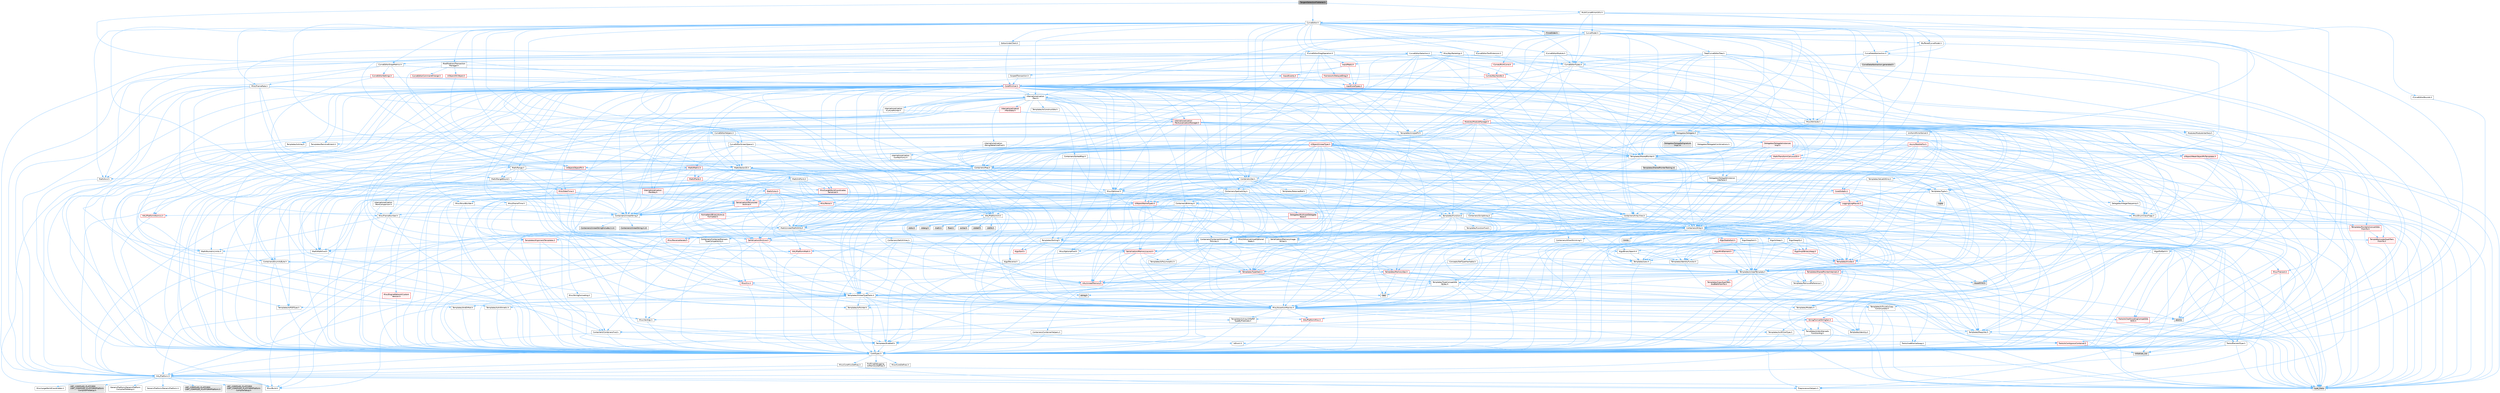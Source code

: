 digraph "TangentSelectionFlattener.h"
{
 // INTERACTIVE_SVG=YES
 // LATEX_PDF_SIZE
  bgcolor="transparent";
  edge [fontname=Helvetica,fontsize=10,labelfontname=Helvetica,labelfontsize=10];
  node [fontname=Helvetica,fontsize=10,shape=box,height=0.2,width=0.4];
  Node1 [id="Node000001",label="TangentSelectionFlattener.h",height=0.2,width=0.4,color="gray40", fillcolor="grey60", style="filled", fontcolor="black",tooltip=" "];
  Node1 -> Node2 [id="edge1_Node000001_Node000002",color="steelblue1",style="solid",tooltip=" "];
  Node2 [id="Node000002",label="Containers/Map.h",height=0.2,width=0.4,color="grey40", fillcolor="white", style="filled",URL="$df/d79/Map_8h.html",tooltip=" "];
  Node2 -> Node3 [id="edge2_Node000002_Node000003",color="steelblue1",style="solid",tooltip=" "];
  Node3 [id="Node000003",label="CoreTypes.h",height=0.2,width=0.4,color="grey40", fillcolor="white", style="filled",URL="$dc/dec/CoreTypes_8h.html",tooltip=" "];
  Node3 -> Node4 [id="edge3_Node000003_Node000004",color="steelblue1",style="solid",tooltip=" "];
  Node4 [id="Node000004",label="HAL/Platform.h",height=0.2,width=0.4,color="grey40", fillcolor="white", style="filled",URL="$d9/dd0/Platform_8h.html",tooltip=" "];
  Node4 -> Node5 [id="edge4_Node000004_Node000005",color="steelblue1",style="solid",tooltip=" "];
  Node5 [id="Node000005",label="Misc/Build.h",height=0.2,width=0.4,color="grey40", fillcolor="white", style="filled",URL="$d3/dbb/Build_8h.html",tooltip=" "];
  Node4 -> Node6 [id="edge5_Node000004_Node000006",color="steelblue1",style="solid",tooltip=" "];
  Node6 [id="Node000006",label="Misc/LargeWorldCoordinates.h",height=0.2,width=0.4,color="grey40", fillcolor="white", style="filled",URL="$d2/dcb/LargeWorldCoordinates_8h.html",tooltip=" "];
  Node4 -> Node7 [id="edge6_Node000004_Node000007",color="steelblue1",style="solid",tooltip=" "];
  Node7 [id="Node000007",label="type_traits",height=0.2,width=0.4,color="grey60", fillcolor="#E0E0E0", style="filled",tooltip=" "];
  Node4 -> Node8 [id="edge7_Node000004_Node000008",color="steelblue1",style="solid",tooltip=" "];
  Node8 [id="Node000008",label="PreprocessorHelpers.h",height=0.2,width=0.4,color="grey40", fillcolor="white", style="filled",URL="$db/ddb/PreprocessorHelpers_8h.html",tooltip=" "];
  Node4 -> Node9 [id="edge8_Node000004_Node000009",color="steelblue1",style="solid",tooltip=" "];
  Node9 [id="Node000009",label="UBT_COMPILED_PLATFORM\l/UBT_COMPILED_PLATFORMPlatform\lCompilerPreSetup.h",height=0.2,width=0.4,color="grey60", fillcolor="#E0E0E0", style="filled",tooltip=" "];
  Node4 -> Node10 [id="edge9_Node000004_Node000010",color="steelblue1",style="solid",tooltip=" "];
  Node10 [id="Node000010",label="GenericPlatform/GenericPlatform\lCompilerPreSetup.h",height=0.2,width=0.4,color="grey40", fillcolor="white", style="filled",URL="$d9/dc8/GenericPlatformCompilerPreSetup_8h.html",tooltip=" "];
  Node4 -> Node11 [id="edge10_Node000004_Node000011",color="steelblue1",style="solid",tooltip=" "];
  Node11 [id="Node000011",label="GenericPlatform/GenericPlatform.h",height=0.2,width=0.4,color="grey40", fillcolor="white", style="filled",URL="$d6/d84/GenericPlatform_8h.html",tooltip=" "];
  Node4 -> Node12 [id="edge11_Node000004_Node000012",color="steelblue1",style="solid",tooltip=" "];
  Node12 [id="Node000012",label="UBT_COMPILED_PLATFORM\l/UBT_COMPILED_PLATFORMPlatform.h",height=0.2,width=0.4,color="grey60", fillcolor="#E0E0E0", style="filled",tooltip=" "];
  Node4 -> Node13 [id="edge12_Node000004_Node000013",color="steelblue1",style="solid",tooltip=" "];
  Node13 [id="Node000013",label="UBT_COMPILED_PLATFORM\l/UBT_COMPILED_PLATFORMPlatform\lCompilerSetup.h",height=0.2,width=0.4,color="grey60", fillcolor="#E0E0E0", style="filled",tooltip=" "];
  Node3 -> Node14 [id="edge13_Node000003_Node000014",color="steelblue1",style="solid",tooltip=" "];
  Node14 [id="Node000014",label="ProfilingDebugging\l/UMemoryDefines.h",height=0.2,width=0.4,color="grey40", fillcolor="white", style="filled",URL="$d2/da2/UMemoryDefines_8h.html",tooltip=" "];
  Node3 -> Node15 [id="edge14_Node000003_Node000015",color="steelblue1",style="solid",tooltip=" "];
  Node15 [id="Node000015",label="Misc/CoreMiscDefines.h",height=0.2,width=0.4,color="grey40", fillcolor="white", style="filled",URL="$da/d38/CoreMiscDefines_8h.html",tooltip=" "];
  Node15 -> Node4 [id="edge15_Node000015_Node000004",color="steelblue1",style="solid",tooltip=" "];
  Node15 -> Node8 [id="edge16_Node000015_Node000008",color="steelblue1",style="solid",tooltip=" "];
  Node3 -> Node16 [id="edge17_Node000003_Node000016",color="steelblue1",style="solid",tooltip=" "];
  Node16 [id="Node000016",label="Misc/CoreDefines.h",height=0.2,width=0.4,color="grey40", fillcolor="white", style="filled",URL="$d3/dd2/CoreDefines_8h.html",tooltip=" "];
  Node2 -> Node17 [id="edge18_Node000002_Node000017",color="steelblue1",style="solid",tooltip=" "];
  Node17 [id="Node000017",label="Algo/Reverse.h",height=0.2,width=0.4,color="grey40", fillcolor="white", style="filled",URL="$d5/d93/Reverse_8h.html",tooltip=" "];
  Node17 -> Node3 [id="edge19_Node000017_Node000003",color="steelblue1",style="solid",tooltip=" "];
  Node17 -> Node18 [id="edge20_Node000017_Node000018",color="steelblue1",style="solid",tooltip=" "];
  Node18 [id="Node000018",label="Templates/UnrealTemplate.h",height=0.2,width=0.4,color="grey40", fillcolor="white", style="filled",URL="$d4/d24/UnrealTemplate_8h.html",tooltip=" "];
  Node18 -> Node3 [id="edge21_Node000018_Node000003",color="steelblue1",style="solid",tooltip=" "];
  Node18 -> Node19 [id="edge22_Node000018_Node000019",color="steelblue1",style="solid",tooltip=" "];
  Node19 [id="Node000019",label="Templates/IsPointer.h",height=0.2,width=0.4,color="grey40", fillcolor="white", style="filled",URL="$d7/d05/IsPointer_8h.html",tooltip=" "];
  Node19 -> Node3 [id="edge23_Node000019_Node000003",color="steelblue1",style="solid",tooltip=" "];
  Node18 -> Node20 [id="edge24_Node000018_Node000020",color="steelblue1",style="solid",tooltip=" "];
  Node20 [id="Node000020",label="HAL/UnrealMemory.h",height=0.2,width=0.4,color="red", fillcolor="#FFF0F0", style="filled",URL="$d9/d96/UnrealMemory_8h.html",tooltip=" "];
  Node20 -> Node3 [id="edge25_Node000020_Node000003",color="steelblue1",style="solid",tooltip=" "];
  Node20 -> Node19 [id="edge26_Node000020_Node000019",color="steelblue1",style="solid",tooltip=" "];
  Node18 -> Node91 [id="edge27_Node000018_Node000091",color="steelblue1",style="solid",tooltip=" "];
  Node91 [id="Node000091",label="Templates/CopyQualifiers\lAndRefsFromTo.h",height=0.2,width=0.4,color="red", fillcolor="#FFF0F0", style="filled",URL="$d3/db3/CopyQualifiersAndRefsFromTo_8h.html",tooltip=" "];
  Node18 -> Node93 [id="edge28_Node000018_Node000093",color="steelblue1",style="solid",tooltip=" "];
  Node93 [id="Node000093",label="Templates/UnrealTypeTraits.h",height=0.2,width=0.4,color="grey40", fillcolor="white", style="filled",URL="$d2/d2d/UnrealTypeTraits_8h.html",tooltip=" "];
  Node93 -> Node3 [id="edge29_Node000093_Node000003",color="steelblue1",style="solid",tooltip=" "];
  Node93 -> Node19 [id="edge30_Node000093_Node000019",color="steelblue1",style="solid",tooltip=" "];
  Node93 -> Node46 [id="edge31_Node000093_Node000046",color="steelblue1",style="solid",tooltip=" "];
  Node46 [id="Node000046",label="Misc/AssertionMacros.h",height=0.2,width=0.4,color="grey40", fillcolor="white", style="filled",URL="$d0/dfa/AssertionMacros_8h.html",tooltip=" "];
  Node46 -> Node3 [id="edge32_Node000046_Node000003",color="steelblue1",style="solid",tooltip=" "];
  Node46 -> Node4 [id="edge33_Node000046_Node000004",color="steelblue1",style="solid",tooltip=" "];
  Node46 -> Node47 [id="edge34_Node000046_Node000047",color="steelblue1",style="solid",tooltip=" "];
  Node47 [id="Node000047",label="HAL/PlatformMisc.h",height=0.2,width=0.4,color="red", fillcolor="#FFF0F0", style="filled",URL="$d0/df5/PlatformMisc_8h.html",tooltip=" "];
  Node47 -> Node3 [id="edge35_Node000047_Node000003",color="steelblue1",style="solid",tooltip=" "];
  Node46 -> Node8 [id="edge36_Node000046_Node000008",color="steelblue1",style="solid",tooltip=" "];
  Node46 -> Node63 [id="edge37_Node000046_Node000063",color="steelblue1",style="solid",tooltip=" "];
  Node63 [id="Node000063",label="Templates/EnableIf.h",height=0.2,width=0.4,color="grey40", fillcolor="white", style="filled",URL="$d7/d60/EnableIf_8h.html",tooltip=" "];
  Node63 -> Node3 [id="edge38_Node000063_Node000003",color="steelblue1",style="solid",tooltip=" "];
  Node46 -> Node64 [id="edge39_Node000046_Node000064",color="steelblue1",style="solid",tooltip=" "];
  Node64 [id="Node000064",label="Templates/IsArrayOrRefOf\lTypeByPredicate.h",height=0.2,width=0.4,color="grey40", fillcolor="white", style="filled",URL="$d6/da1/IsArrayOrRefOfTypeByPredicate_8h.html",tooltip=" "];
  Node64 -> Node3 [id="edge40_Node000064_Node000003",color="steelblue1",style="solid",tooltip=" "];
  Node46 -> Node65 [id="edge41_Node000046_Node000065",color="steelblue1",style="solid",tooltip=" "];
  Node65 [id="Node000065",label="Templates/IsValidVariadic\lFunctionArg.h",height=0.2,width=0.4,color="grey40", fillcolor="white", style="filled",URL="$d0/dc8/IsValidVariadicFunctionArg_8h.html",tooltip=" "];
  Node65 -> Node3 [id="edge42_Node000065_Node000003",color="steelblue1",style="solid",tooltip=" "];
  Node65 -> Node66 [id="edge43_Node000065_Node000066",color="steelblue1",style="solid",tooltip=" "];
  Node66 [id="Node000066",label="IsEnum.h",height=0.2,width=0.4,color="grey40", fillcolor="white", style="filled",URL="$d4/de5/IsEnum_8h.html",tooltip=" "];
  Node65 -> Node7 [id="edge44_Node000065_Node000007",color="steelblue1",style="solid",tooltip=" "];
  Node46 -> Node67 [id="edge45_Node000046_Node000067",color="steelblue1",style="solid",tooltip=" "];
  Node67 [id="Node000067",label="Traits/IsCharEncodingCompatible\lWith.h",height=0.2,width=0.4,color="red", fillcolor="#FFF0F0", style="filled",URL="$df/dd1/IsCharEncodingCompatibleWith_8h.html",tooltip=" "];
  Node67 -> Node7 [id="edge46_Node000067_Node000007",color="steelblue1",style="solid",tooltip=" "];
  Node46 -> Node69 [id="edge47_Node000046_Node000069",color="steelblue1",style="solid",tooltip=" "];
  Node69 [id="Node000069",label="Misc/VarArgs.h",height=0.2,width=0.4,color="grey40", fillcolor="white", style="filled",URL="$d5/d6f/VarArgs_8h.html",tooltip=" "];
  Node69 -> Node3 [id="edge48_Node000069_Node000003",color="steelblue1",style="solid",tooltip=" "];
  Node46 -> Node70 [id="edge49_Node000046_Node000070",color="steelblue1",style="solid",tooltip=" "];
  Node70 [id="Node000070",label="String/FormatStringSan.h",height=0.2,width=0.4,color="red", fillcolor="#FFF0F0", style="filled",URL="$d3/d8b/FormatStringSan_8h.html",tooltip=" "];
  Node70 -> Node7 [id="edge50_Node000070_Node000007",color="steelblue1",style="solid",tooltip=" "];
  Node70 -> Node3 [id="edge51_Node000070_Node000003",color="steelblue1",style="solid",tooltip=" "];
  Node70 -> Node71 [id="edge52_Node000070_Node000071",color="steelblue1",style="solid",tooltip=" "];
  Node71 [id="Node000071",label="Templates/Requires.h",height=0.2,width=0.4,color="grey40", fillcolor="white", style="filled",URL="$dc/d96/Requires_8h.html",tooltip=" "];
  Node71 -> Node63 [id="edge53_Node000071_Node000063",color="steelblue1",style="solid",tooltip=" "];
  Node71 -> Node7 [id="edge54_Node000071_Node000007",color="steelblue1",style="solid",tooltip=" "];
  Node70 -> Node72 [id="edge55_Node000070_Node000072",color="steelblue1",style="solid",tooltip=" "];
  Node72 [id="Node000072",label="Templates/Identity.h",height=0.2,width=0.4,color="grey40", fillcolor="white", style="filled",URL="$d0/dd5/Identity_8h.html",tooltip=" "];
  Node70 -> Node65 [id="edge56_Node000070_Node000065",color="steelblue1",style="solid",tooltip=" "];
  Node70 -> Node23 [id="edge57_Node000070_Node000023",color="steelblue1",style="solid",tooltip=" "];
  Node23 [id="Node000023",label="Containers/ContainersFwd.h",height=0.2,width=0.4,color="grey40", fillcolor="white", style="filled",URL="$d4/d0a/ContainersFwd_8h.html",tooltip=" "];
  Node23 -> Node4 [id="edge58_Node000023_Node000004",color="steelblue1",style="solid",tooltip=" "];
  Node23 -> Node3 [id="edge59_Node000023_Node000003",color="steelblue1",style="solid",tooltip=" "];
  Node23 -> Node24 [id="edge60_Node000023_Node000024",color="steelblue1",style="solid",tooltip=" "];
  Node24 [id="Node000024",label="Traits/IsContiguousContainer.h",height=0.2,width=0.4,color="red", fillcolor="#FFF0F0", style="filled",URL="$d5/d3c/IsContiguousContainer_8h.html",tooltip=" "];
  Node24 -> Node3 [id="edge61_Node000024_Node000003",color="steelblue1",style="solid",tooltip=" "];
  Node24 -> Node26 [id="edge62_Node000024_Node000026",color="steelblue1",style="solid",tooltip=" "];
  Node26 [id="Node000026",label="initializer_list",height=0.2,width=0.4,color="grey60", fillcolor="#E0E0E0", style="filled",tooltip=" "];
  Node46 -> Node76 [id="edge63_Node000046_Node000076",color="steelblue1",style="solid",tooltip=" "];
  Node76 [id="Node000076",label="atomic",height=0.2,width=0.4,color="grey60", fillcolor="#E0E0E0", style="filled",tooltip=" "];
  Node93 -> Node84 [id="edge64_Node000093_Node000084",color="steelblue1",style="solid",tooltip=" "];
  Node84 [id="Node000084",label="Templates/AndOrNot.h",height=0.2,width=0.4,color="grey40", fillcolor="white", style="filled",URL="$db/d0a/AndOrNot_8h.html",tooltip=" "];
  Node84 -> Node3 [id="edge65_Node000084_Node000003",color="steelblue1",style="solid",tooltip=" "];
  Node93 -> Node63 [id="edge66_Node000093_Node000063",color="steelblue1",style="solid",tooltip=" "];
  Node93 -> Node94 [id="edge67_Node000093_Node000094",color="steelblue1",style="solid",tooltip=" "];
  Node94 [id="Node000094",label="Templates/IsArithmetic.h",height=0.2,width=0.4,color="grey40", fillcolor="white", style="filled",URL="$d2/d5d/IsArithmetic_8h.html",tooltip=" "];
  Node94 -> Node3 [id="edge68_Node000094_Node000003",color="steelblue1",style="solid",tooltip=" "];
  Node93 -> Node66 [id="edge69_Node000093_Node000066",color="steelblue1",style="solid",tooltip=" "];
  Node93 -> Node95 [id="edge70_Node000093_Node000095",color="steelblue1",style="solid",tooltip=" "];
  Node95 [id="Node000095",label="Templates/Models.h",height=0.2,width=0.4,color="grey40", fillcolor="white", style="filled",URL="$d3/d0c/Models_8h.html",tooltip=" "];
  Node95 -> Node72 [id="edge71_Node000095_Node000072",color="steelblue1",style="solid",tooltip=" "];
  Node93 -> Node96 [id="edge72_Node000093_Node000096",color="steelblue1",style="solid",tooltip=" "];
  Node96 [id="Node000096",label="Templates/IsPODType.h",height=0.2,width=0.4,color="grey40", fillcolor="white", style="filled",URL="$d7/db1/IsPODType_8h.html",tooltip=" "];
  Node96 -> Node3 [id="edge73_Node000096_Node000003",color="steelblue1",style="solid",tooltip=" "];
  Node93 -> Node97 [id="edge74_Node000093_Node000097",color="steelblue1",style="solid",tooltip=" "];
  Node97 [id="Node000097",label="Templates/IsUECoreType.h",height=0.2,width=0.4,color="grey40", fillcolor="white", style="filled",URL="$d1/db8/IsUECoreType_8h.html",tooltip=" "];
  Node97 -> Node3 [id="edge75_Node000097_Node000003",color="steelblue1",style="solid",tooltip=" "];
  Node97 -> Node7 [id="edge76_Node000097_Node000007",color="steelblue1",style="solid",tooltip=" "];
  Node93 -> Node85 [id="edge77_Node000093_Node000085",color="steelblue1",style="solid",tooltip=" "];
  Node85 [id="Node000085",label="Templates/IsTriviallyCopy\lConstructible.h",height=0.2,width=0.4,color="grey40", fillcolor="white", style="filled",URL="$d3/d78/IsTriviallyCopyConstructible_8h.html",tooltip=" "];
  Node85 -> Node3 [id="edge78_Node000085_Node000003",color="steelblue1",style="solid",tooltip=" "];
  Node85 -> Node7 [id="edge79_Node000085_Node000007",color="steelblue1",style="solid",tooltip=" "];
  Node18 -> Node98 [id="edge80_Node000018_Node000098",color="steelblue1",style="solid",tooltip=" "];
  Node98 [id="Node000098",label="Templates/RemoveReference.h",height=0.2,width=0.4,color="grey40", fillcolor="white", style="filled",URL="$da/dbe/RemoveReference_8h.html",tooltip=" "];
  Node98 -> Node3 [id="edge81_Node000098_Node000003",color="steelblue1",style="solid",tooltip=" "];
  Node18 -> Node71 [id="edge82_Node000018_Node000071",color="steelblue1",style="solid",tooltip=" "];
  Node18 -> Node99 [id="edge83_Node000018_Node000099",color="steelblue1",style="solid",tooltip=" "];
  Node99 [id="Node000099",label="Templates/TypeCompatible\lBytes.h",height=0.2,width=0.4,color="grey40", fillcolor="white", style="filled",URL="$df/d0a/TypeCompatibleBytes_8h.html",tooltip=" "];
  Node99 -> Node3 [id="edge84_Node000099_Node000003",color="steelblue1",style="solid",tooltip=" "];
  Node99 -> Node31 [id="edge85_Node000099_Node000031",color="steelblue1",style="solid",tooltip=" "];
  Node31 [id="Node000031",label="string.h",height=0.2,width=0.4,color="grey60", fillcolor="#E0E0E0", style="filled",tooltip=" "];
  Node99 -> Node38 [id="edge86_Node000099_Node000038",color="steelblue1",style="solid",tooltip=" "];
  Node38 [id="Node000038",label="new",height=0.2,width=0.4,color="grey60", fillcolor="#E0E0E0", style="filled",tooltip=" "];
  Node99 -> Node7 [id="edge87_Node000099_Node000007",color="steelblue1",style="solid",tooltip=" "];
  Node18 -> Node72 [id="edge88_Node000018_Node000072",color="steelblue1",style="solid",tooltip=" "];
  Node18 -> Node24 [id="edge89_Node000018_Node000024",color="steelblue1",style="solid",tooltip=" "];
  Node18 -> Node100 [id="edge90_Node000018_Node000100",color="steelblue1",style="solid",tooltip=" "];
  Node100 [id="Node000100",label="Traits/UseBitwiseSwap.h",height=0.2,width=0.4,color="grey40", fillcolor="white", style="filled",URL="$db/df3/UseBitwiseSwap_8h.html",tooltip=" "];
  Node100 -> Node3 [id="edge91_Node000100_Node000003",color="steelblue1",style="solid",tooltip=" "];
  Node100 -> Node7 [id="edge92_Node000100_Node000007",color="steelblue1",style="solid",tooltip=" "];
  Node18 -> Node7 [id="edge93_Node000018_Node000007",color="steelblue1",style="solid",tooltip=" "];
  Node2 -> Node101 [id="edge94_Node000002_Node000101",color="steelblue1",style="solid",tooltip=" "];
  Node101 [id="Node000101",label="Containers/ContainerElement\lTypeCompatibility.h",height=0.2,width=0.4,color="grey40", fillcolor="white", style="filled",URL="$df/ddf/ContainerElementTypeCompatibility_8h.html",tooltip=" "];
  Node101 -> Node3 [id="edge95_Node000101_Node000003",color="steelblue1",style="solid",tooltip=" "];
  Node101 -> Node93 [id="edge96_Node000101_Node000093",color="steelblue1",style="solid",tooltip=" "];
  Node2 -> Node102 [id="edge97_Node000002_Node000102",color="steelblue1",style="solid",tooltip=" "];
  Node102 [id="Node000102",label="Containers/Set.h",height=0.2,width=0.4,color="grey40", fillcolor="white", style="filled",URL="$d4/d45/Set_8h.html",tooltip=" "];
  Node102 -> Node103 [id="edge98_Node000102_Node000103",color="steelblue1",style="solid",tooltip=" "];
  Node103 [id="Node000103",label="Containers/ContainerAllocation\lPolicies.h",height=0.2,width=0.4,color="grey40", fillcolor="white", style="filled",URL="$d7/dff/ContainerAllocationPolicies_8h.html",tooltip=" "];
  Node103 -> Node3 [id="edge99_Node000103_Node000003",color="steelblue1",style="solid",tooltip=" "];
  Node103 -> Node104 [id="edge100_Node000103_Node000104",color="steelblue1",style="solid",tooltip=" "];
  Node104 [id="Node000104",label="Containers/ContainerHelpers.h",height=0.2,width=0.4,color="grey40", fillcolor="white", style="filled",URL="$d7/d33/ContainerHelpers_8h.html",tooltip=" "];
  Node104 -> Node3 [id="edge101_Node000104_Node000003",color="steelblue1",style="solid",tooltip=" "];
  Node103 -> Node103 [id="edge102_Node000103_Node000103",color="steelblue1",style="solid",tooltip=" "];
  Node103 -> Node105 [id="edge103_Node000103_Node000105",color="steelblue1",style="solid",tooltip=" "];
  Node105 [id="Node000105",label="HAL/PlatformMath.h",height=0.2,width=0.4,color="red", fillcolor="#FFF0F0", style="filled",URL="$dc/d53/PlatformMath_8h.html",tooltip=" "];
  Node105 -> Node3 [id="edge104_Node000105_Node000003",color="steelblue1",style="solid",tooltip=" "];
  Node103 -> Node20 [id="edge105_Node000103_Node000020",color="steelblue1",style="solid",tooltip=" "];
  Node103 -> Node52 [id="edge106_Node000103_Node000052",color="steelblue1",style="solid",tooltip=" "];
  Node52 [id="Node000052",label="Math/NumericLimits.h",height=0.2,width=0.4,color="grey40", fillcolor="white", style="filled",URL="$df/d1b/NumericLimits_8h.html",tooltip=" "];
  Node52 -> Node3 [id="edge107_Node000052_Node000003",color="steelblue1",style="solid",tooltip=" "];
  Node103 -> Node46 [id="edge108_Node000103_Node000046",color="steelblue1",style="solid",tooltip=" "];
  Node103 -> Node113 [id="edge109_Node000103_Node000113",color="steelblue1",style="solid",tooltip=" "];
  Node113 [id="Node000113",label="Templates/IsPolymorphic.h",height=0.2,width=0.4,color="grey40", fillcolor="white", style="filled",URL="$dc/d20/IsPolymorphic_8h.html",tooltip=" "];
  Node103 -> Node114 [id="edge110_Node000103_Node000114",color="steelblue1",style="solid",tooltip=" "];
  Node114 [id="Node000114",label="Templates/MemoryOps.h",height=0.2,width=0.4,color="red", fillcolor="#FFF0F0", style="filled",URL="$db/dea/MemoryOps_8h.html",tooltip=" "];
  Node114 -> Node3 [id="edge111_Node000114_Node000003",color="steelblue1",style="solid",tooltip=" "];
  Node114 -> Node20 [id="edge112_Node000114_Node000020",color="steelblue1",style="solid",tooltip=" "];
  Node114 -> Node85 [id="edge113_Node000114_Node000085",color="steelblue1",style="solid",tooltip=" "];
  Node114 -> Node71 [id="edge114_Node000114_Node000071",color="steelblue1",style="solid",tooltip=" "];
  Node114 -> Node93 [id="edge115_Node000114_Node000093",color="steelblue1",style="solid",tooltip=" "];
  Node114 -> Node100 [id="edge116_Node000114_Node000100",color="steelblue1",style="solid",tooltip=" "];
  Node114 -> Node38 [id="edge117_Node000114_Node000038",color="steelblue1",style="solid",tooltip=" "];
  Node114 -> Node7 [id="edge118_Node000114_Node000007",color="steelblue1",style="solid",tooltip=" "];
  Node103 -> Node99 [id="edge119_Node000103_Node000099",color="steelblue1",style="solid",tooltip=" "];
  Node103 -> Node7 [id="edge120_Node000103_Node000007",color="steelblue1",style="solid",tooltip=" "];
  Node102 -> Node101 [id="edge121_Node000102_Node000101",color="steelblue1",style="solid",tooltip=" "];
  Node102 -> Node115 [id="edge122_Node000102_Node000115",color="steelblue1",style="solid",tooltip=" "];
  Node115 [id="Node000115",label="Containers/SetUtilities.h",height=0.2,width=0.4,color="grey40", fillcolor="white", style="filled",URL="$dc/de5/SetUtilities_8h.html",tooltip=" "];
  Node115 -> Node3 [id="edge123_Node000115_Node000003",color="steelblue1",style="solid",tooltip=" "];
  Node115 -> Node116 [id="edge124_Node000115_Node000116",color="steelblue1",style="solid",tooltip=" "];
  Node116 [id="Node000116",label="Serialization/MemoryLayout.h",height=0.2,width=0.4,color="red", fillcolor="#FFF0F0", style="filled",URL="$d7/d66/MemoryLayout_8h.html",tooltip=" "];
  Node116 -> Node119 [id="edge125_Node000116_Node000119",color="steelblue1",style="solid",tooltip=" "];
  Node119 [id="Node000119",label="Containers/EnumAsByte.h",height=0.2,width=0.4,color="grey40", fillcolor="white", style="filled",URL="$d6/d9a/EnumAsByte_8h.html",tooltip=" "];
  Node119 -> Node3 [id="edge126_Node000119_Node000003",color="steelblue1",style="solid",tooltip=" "];
  Node119 -> Node96 [id="edge127_Node000119_Node000096",color="steelblue1",style="solid",tooltip=" "];
  Node119 -> Node120 [id="edge128_Node000119_Node000120",color="steelblue1",style="solid",tooltip=" "];
  Node120 [id="Node000120",label="Templates/TypeHash.h",height=0.2,width=0.4,color="red", fillcolor="#FFF0F0", style="filled",URL="$d1/d62/TypeHash_8h.html",tooltip=" "];
  Node120 -> Node3 [id="edge129_Node000120_Node000003",color="steelblue1",style="solid",tooltip=" "];
  Node120 -> Node71 [id="edge130_Node000120_Node000071",color="steelblue1",style="solid",tooltip=" "];
  Node120 -> Node121 [id="edge131_Node000120_Node000121",color="steelblue1",style="solid",tooltip=" "];
  Node121 [id="Node000121",label="Misc/Crc.h",height=0.2,width=0.4,color="red", fillcolor="#FFF0F0", style="filled",URL="$d4/dd2/Crc_8h.html",tooltip=" "];
  Node121 -> Node3 [id="edge132_Node000121_Node000003",color="steelblue1",style="solid",tooltip=" "];
  Node121 -> Node46 [id="edge133_Node000121_Node000046",color="steelblue1",style="solid",tooltip=" "];
  Node121 -> Node93 [id="edge134_Node000121_Node000093",color="steelblue1",style="solid",tooltip=" "];
  Node120 -> Node7 [id="edge135_Node000120_Node000007",color="steelblue1",style="solid",tooltip=" "];
  Node116 -> Node20 [id="edge136_Node000116_Node000020",color="steelblue1",style="solid",tooltip=" "];
  Node116 -> Node63 [id="edge137_Node000116_Node000063",color="steelblue1",style="solid",tooltip=" "];
  Node116 -> Node113 [id="edge138_Node000116_Node000113",color="steelblue1",style="solid",tooltip=" "];
  Node116 -> Node95 [id="edge139_Node000116_Node000095",color="steelblue1",style="solid",tooltip=" "];
  Node116 -> Node18 [id="edge140_Node000116_Node000018",color="steelblue1",style="solid",tooltip=" "];
  Node115 -> Node114 [id="edge141_Node000115_Node000114",color="steelblue1",style="solid",tooltip=" "];
  Node115 -> Node93 [id="edge142_Node000115_Node000093",color="steelblue1",style="solid",tooltip=" "];
  Node102 -> Node129 [id="edge143_Node000102_Node000129",color="steelblue1",style="solid",tooltip=" "];
  Node129 [id="Node000129",label="Containers/SparseArray.h",height=0.2,width=0.4,color="grey40", fillcolor="white", style="filled",URL="$d5/dbf/SparseArray_8h.html",tooltip=" "];
  Node129 -> Node3 [id="edge144_Node000129_Node000003",color="steelblue1",style="solid",tooltip=" "];
  Node129 -> Node46 [id="edge145_Node000129_Node000046",color="steelblue1",style="solid",tooltip=" "];
  Node129 -> Node20 [id="edge146_Node000129_Node000020",color="steelblue1",style="solid",tooltip=" "];
  Node129 -> Node93 [id="edge147_Node000129_Node000093",color="steelblue1",style="solid",tooltip=" "];
  Node129 -> Node18 [id="edge148_Node000129_Node000018",color="steelblue1",style="solid",tooltip=" "];
  Node129 -> Node103 [id="edge149_Node000129_Node000103",color="steelblue1",style="solid",tooltip=" "];
  Node129 -> Node130 [id="edge150_Node000129_Node000130",color="steelblue1",style="solid",tooltip=" "];
  Node130 [id="Node000130",label="Templates/Less.h",height=0.2,width=0.4,color="grey40", fillcolor="white", style="filled",URL="$de/dc8/Less_8h.html",tooltip=" "];
  Node130 -> Node3 [id="edge151_Node000130_Node000003",color="steelblue1",style="solid",tooltip=" "];
  Node130 -> Node18 [id="edge152_Node000130_Node000018",color="steelblue1",style="solid",tooltip=" "];
  Node129 -> Node131 [id="edge153_Node000129_Node000131",color="steelblue1",style="solid",tooltip=" "];
  Node131 [id="Node000131",label="Containers/Array.h",height=0.2,width=0.4,color="grey40", fillcolor="white", style="filled",URL="$df/dd0/Array_8h.html",tooltip=" "];
  Node131 -> Node3 [id="edge154_Node000131_Node000003",color="steelblue1",style="solid",tooltip=" "];
  Node131 -> Node46 [id="edge155_Node000131_Node000046",color="steelblue1",style="solid",tooltip=" "];
  Node131 -> Node132 [id="edge156_Node000131_Node000132",color="steelblue1",style="solid",tooltip=" "];
  Node132 [id="Node000132",label="Misc/IntrusiveUnsetOptional\lState.h",height=0.2,width=0.4,color="grey40", fillcolor="white", style="filled",URL="$d2/d0a/IntrusiveUnsetOptionalState_8h.html",tooltip=" "];
  Node132 -> Node133 [id="edge157_Node000132_Node000133",color="steelblue1",style="solid",tooltip=" "];
  Node133 [id="Node000133",label="Misc/OptionalFwd.h",height=0.2,width=0.4,color="grey40", fillcolor="white", style="filled",URL="$dc/d50/OptionalFwd_8h.html",tooltip=" "];
  Node131 -> Node134 [id="edge158_Node000131_Node000134",color="steelblue1",style="solid",tooltip=" "];
  Node134 [id="Node000134",label="Misc/ReverseIterate.h",height=0.2,width=0.4,color="red", fillcolor="#FFF0F0", style="filled",URL="$db/de3/ReverseIterate_8h.html",tooltip=" "];
  Node134 -> Node4 [id="edge159_Node000134_Node000004",color="steelblue1",style="solid",tooltip=" "];
  Node131 -> Node20 [id="edge160_Node000131_Node000020",color="steelblue1",style="solid",tooltip=" "];
  Node131 -> Node93 [id="edge161_Node000131_Node000093",color="steelblue1",style="solid",tooltip=" "];
  Node131 -> Node18 [id="edge162_Node000131_Node000018",color="steelblue1",style="solid",tooltip=" "];
  Node131 -> Node136 [id="edge163_Node000131_Node000136",color="steelblue1",style="solid",tooltip=" "];
  Node136 [id="Node000136",label="Containers/AllowShrinking.h",height=0.2,width=0.4,color="grey40", fillcolor="white", style="filled",URL="$d7/d1a/AllowShrinking_8h.html",tooltip=" "];
  Node136 -> Node3 [id="edge164_Node000136_Node000003",color="steelblue1",style="solid",tooltip=" "];
  Node131 -> Node103 [id="edge165_Node000131_Node000103",color="steelblue1",style="solid",tooltip=" "];
  Node131 -> Node101 [id="edge166_Node000131_Node000101",color="steelblue1",style="solid",tooltip=" "];
  Node131 -> Node137 [id="edge167_Node000131_Node000137",color="steelblue1",style="solid",tooltip=" "];
  Node137 [id="Node000137",label="Serialization/Archive.h",height=0.2,width=0.4,color="red", fillcolor="#FFF0F0", style="filled",URL="$d7/d3b/Archive_8h.html",tooltip=" "];
  Node137 -> Node3 [id="edge168_Node000137_Node000003",color="steelblue1",style="solid",tooltip=" "];
  Node137 -> Node27 [id="edge169_Node000137_Node000027",color="steelblue1",style="solid",tooltip=" "];
  Node27 [id="Node000027",label="Math/MathFwd.h",height=0.2,width=0.4,color="grey40", fillcolor="white", style="filled",URL="$d2/d10/MathFwd_8h.html",tooltip=" "];
  Node27 -> Node4 [id="edge170_Node000027_Node000004",color="steelblue1",style="solid",tooltip=" "];
  Node137 -> Node46 [id="edge171_Node000137_Node000046",color="steelblue1",style="solid",tooltip=" "];
  Node137 -> Node5 [id="edge172_Node000137_Node000005",color="steelblue1",style="solid",tooltip=" "];
  Node137 -> Node69 [id="edge173_Node000137_Node000069",color="steelblue1",style="solid",tooltip=" "];
  Node137 -> Node63 [id="edge174_Node000137_Node000063",color="steelblue1",style="solid",tooltip=" "];
  Node137 -> Node64 [id="edge175_Node000137_Node000064",color="steelblue1",style="solid",tooltip=" "];
  Node137 -> Node65 [id="edge176_Node000137_Node000065",color="steelblue1",style="solid",tooltip=" "];
  Node137 -> Node18 [id="edge177_Node000137_Node000018",color="steelblue1",style="solid",tooltip=" "];
  Node137 -> Node67 [id="edge178_Node000137_Node000067",color="steelblue1",style="solid",tooltip=" "];
  Node131 -> Node147 [id="edge179_Node000131_Node000147",color="steelblue1",style="solid",tooltip=" "];
  Node147 [id="Node000147",label="Serialization/MemoryImage\lWriter.h",height=0.2,width=0.4,color="grey40", fillcolor="white", style="filled",URL="$d0/d08/MemoryImageWriter_8h.html",tooltip=" "];
  Node147 -> Node3 [id="edge180_Node000147_Node000003",color="steelblue1",style="solid",tooltip=" "];
  Node147 -> Node116 [id="edge181_Node000147_Node000116",color="steelblue1",style="solid",tooltip=" "];
  Node131 -> Node148 [id="edge182_Node000131_Node000148",color="steelblue1",style="solid",tooltip=" "];
  Node148 [id="Node000148",label="Algo/Heapify.h",height=0.2,width=0.4,color="grey40", fillcolor="white", style="filled",URL="$d0/d2a/Heapify_8h.html",tooltip=" "];
  Node148 -> Node149 [id="edge183_Node000148_Node000149",color="steelblue1",style="solid",tooltip=" "];
  Node149 [id="Node000149",label="Algo/Impl/BinaryHeap.h",height=0.2,width=0.4,color="red", fillcolor="#FFF0F0", style="filled",URL="$d7/da3/Algo_2Impl_2BinaryHeap_8h.html",tooltip=" "];
  Node149 -> Node150 [id="edge184_Node000149_Node000150",color="steelblue1",style="solid",tooltip=" "];
  Node150 [id="Node000150",label="Templates/Invoke.h",height=0.2,width=0.4,color="red", fillcolor="#FFF0F0", style="filled",URL="$d7/deb/Invoke_8h.html",tooltip=" "];
  Node150 -> Node3 [id="edge185_Node000150_Node000003",color="steelblue1",style="solid",tooltip=" "];
  Node150 -> Node18 [id="edge186_Node000150_Node000018",color="steelblue1",style="solid",tooltip=" "];
  Node150 -> Node7 [id="edge187_Node000150_Node000007",color="steelblue1",style="solid",tooltip=" "];
  Node149 -> Node7 [id="edge188_Node000149_Node000007",color="steelblue1",style="solid",tooltip=" "];
  Node148 -> Node154 [id="edge189_Node000148_Node000154",color="steelblue1",style="solid",tooltip=" "];
  Node154 [id="Node000154",label="Templates/IdentityFunctor.h",height=0.2,width=0.4,color="grey40", fillcolor="white", style="filled",URL="$d7/d2e/IdentityFunctor_8h.html",tooltip=" "];
  Node154 -> Node4 [id="edge190_Node000154_Node000004",color="steelblue1",style="solid",tooltip=" "];
  Node148 -> Node150 [id="edge191_Node000148_Node000150",color="steelblue1",style="solid",tooltip=" "];
  Node148 -> Node130 [id="edge192_Node000148_Node000130",color="steelblue1",style="solid",tooltip=" "];
  Node148 -> Node18 [id="edge193_Node000148_Node000018",color="steelblue1",style="solid",tooltip=" "];
  Node131 -> Node155 [id="edge194_Node000131_Node000155",color="steelblue1",style="solid",tooltip=" "];
  Node155 [id="Node000155",label="Algo/HeapSort.h",height=0.2,width=0.4,color="grey40", fillcolor="white", style="filled",URL="$d3/d92/HeapSort_8h.html",tooltip=" "];
  Node155 -> Node149 [id="edge195_Node000155_Node000149",color="steelblue1",style="solid",tooltip=" "];
  Node155 -> Node154 [id="edge196_Node000155_Node000154",color="steelblue1",style="solid",tooltip=" "];
  Node155 -> Node130 [id="edge197_Node000155_Node000130",color="steelblue1",style="solid",tooltip=" "];
  Node155 -> Node18 [id="edge198_Node000155_Node000018",color="steelblue1",style="solid",tooltip=" "];
  Node131 -> Node156 [id="edge199_Node000131_Node000156",color="steelblue1",style="solid",tooltip=" "];
  Node156 [id="Node000156",label="Algo/IsHeap.h",height=0.2,width=0.4,color="grey40", fillcolor="white", style="filled",URL="$de/d32/IsHeap_8h.html",tooltip=" "];
  Node156 -> Node149 [id="edge200_Node000156_Node000149",color="steelblue1",style="solid",tooltip=" "];
  Node156 -> Node154 [id="edge201_Node000156_Node000154",color="steelblue1",style="solid",tooltip=" "];
  Node156 -> Node150 [id="edge202_Node000156_Node000150",color="steelblue1",style="solid",tooltip=" "];
  Node156 -> Node130 [id="edge203_Node000156_Node000130",color="steelblue1",style="solid",tooltip=" "];
  Node156 -> Node18 [id="edge204_Node000156_Node000018",color="steelblue1",style="solid",tooltip=" "];
  Node131 -> Node149 [id="edge205_Node000131_Node000149",color="steelblue1",style="solid",tooltip=" "];
  Node131 -> Node157 [id="edge206_Node000131_Node000157",color="steelblue1",style="solid",tooltip=" "];
  Node157 [id="Node000157",label="Algo/StableSort.h",height=0.2,width=0.4,color="red", fillcolor="#FFF0F0", style="filled",URL="$d7/d3c/StableSort_8h.html",tooltip=" "];
  Node157 -> Node158 [id="edge207_Node000157_Node000158",color="steelblue1",style="solid",tooltip=" "];
  Node158 [id="Node000158",label="Algo/BinarySearch.h",height=0.2,width=0.4,color="grey40", fillcolor="white", style="filled",URL="$db/db4/BinarySearch_8h.html",tooltip=" "];
  Node158 -> Node154 [id="edge208_Node000158_Node000154",color="steelblue1",style="solid",tooltip=" "];
  Node158 -> Node150 [id="edge209_Node000158_Node000150",color="steelblue1",style="solid",tooltip=" "];
  Node158 -> Node130 [id="edge210_Node000158_Node000130",color="steelblue1",style="solid",tooltip=" "];
  Node157 -> Node154 [id="edge211_Node000157_Node000154",color="steelblue1",style="solid",tooltip=" "];
  Node157 -> Node150 [id="edge212_Node000157_Node000150",color="steelblue1",style="solid",tooltip=" "];
  Node157 -> Node130 [id="edge213_Node000157_Node000130",color="steelblue1",style="solid",tooltip=" "];
  Node157 -> Node18 [id="edge214_Node000157_Node000018",color="steelblue1",style="solid",tooltip=" "];
  Node131 -> Node160 [id="edge215_Node000131_Node000160",color="steelblue1",style="solid",tooltip=" "];
  Node160 [id="Node000160",label="Concepts/GetTypeHashable.h",height=0.2,width=0.4,color="grey40", fillcolor="white", style="filled",URL="$d3/da2/GetTypeHashable_8h.html",tooltip=" "];
  Node160 -> Node3 [id="edge216_Node000160_Node000003",color="steelblue1",style="solid",tooltip=" "];
  Node160 -> Node120 [id="edge217_Node000160_Node000120",color="steelblue1",style="solid",tooltip=" "];
  Node131 -> Node154 [id="edge218_Node000131_Node000154",color="steelblue1",style="solid",tooltip=" "];
  Node131 -> Node150 [id="edge219_Node000131_Node000150",color="steelblue1",style="solid",tooltip=" "];
  Node131 -> Node130 [id="edge220_Node000131_Node000130",color="steelblue1",style="solid",tooltip=" "];
  Node131 -> Node161 [id="edge221_Node000131_Node000161",color="steelblue1",style="solid",tooltip=" "];
  Node161 [id="Node000161",label="Templates/LosesQualifiers\lFromTo.h",height=0.2,width=0.4,color="red", fillcolor="#FFF0F0", style="filled",URL="$d2/db3/LosesQualifiersFromTo_8h.html",tooltip=" "];
  Node161 -> Node7 [id="edge222_Node000161_Node000007",color="steelblue1",style="solid",tooltip=" "];
  Node131 -> Node71 [id="edge223_Node000131_Node000071",color="steelblue1",style="solid",tooltip=" "];
  Node131 -> Node162 [id="edge224_Node000131_Node000162",color="steelblue1",style="solid",tooltip=" "];
  Node162 [id="Node000162",label="Templates/Sorting.h",height=0.2,width=0.4,color="grey40", fillcolor="white", style="filled",URL="$d3/d9e/Sorting_8h.html",tooltip=" "];
  Node162 -> Node3 [id="edge225_Node000162_Node000003",color="steelblue1",style="solid",tooltip=" "];
  Node162 -> Node158 [id="edge226_Node000162_Node000158",color="steelblue1",style="solid",tooltip=" "];
  Node162 -> Node163 [id="edge227_Node000162_Node000163",color="steelblue1",style="solid",tooltip=" "];
  Node163 [id="Node000163",label="Algo/Sort.h",height=0.2,width=0.4,color="red", fillcolor="#FFF0F0", style="filled",URL="$d1/d87/Sort_8h.html",tooltip=" "];
  Node162 -> Node105 [id="edge228_Node000162_Node000105",color="steelblue1",style="solid",tooltip=" "];
  Node162 -> Node130 [id="edge229_Node000162_Node000130",color="steelblue1",style="solid",tooltip=" "];
  Node131 -> Node166 [id="edge230_Node000131_Node000166",color="steelblue1",style="solid",tooltip=" "];
  Node166 [id="Node000166",label="Templates/AlignmentTemplates.h",height=0.2,width=0.4,color="red", fillcolor="#FFF0F0", style="filled",URL="$dd/d32/AlignmentTemplates_8h.html",tooltip=" "];
  Node166 -> Node3 [id="edge231_Node000166_Node000003",color="steelblue1",style="solid",tooltip=" "];
  Node166 -> Node19 [id="edge232_Node000166_Node000019",color="steelblue1",style="solid",tooltip=" "];
  Node131 -> Node50 [id="edge233_Node000131_Node000050",color="steelblue1",style="solid",tooltip=" "];
  Node50 [id="Node000050",label="Traits/ElementType.h",height=0.2,width=0.4,color="grey40", fillcolor="white", style="filled",URL="$d5/d4f/ElementType_8h.html",tooltip=" "];
  Node50 -> Node4 [id="edge234_Node000050_Node000004",color="steelblue1",style="solid",tooltip=" "];
  Node50 -> Node26 [id="edge235_Node000050_Node000026",color="steelblue1",style="solid",tooltip=" "];
  Node50 -> Node7 [id="edge236_Node000050_Node000007",color="steelblue1",style="solid",tooltip=" "];
  Node131 -> Node111 [id="edge237_Node000131_Node000111",color="steelblue1",style="solid",tooltip=" "];
  Node111 [id="Node000111",label="limits",height=0.2,width=0.4,color="grey60", fillcolor="#E0E0E0", style="filled",tooltip=" "];
  Node131 -> Node7 [id="edge238_Node000131_Node000007",color="steelblue1",style="solid",tooltip=" "];
  Node129 -> Node165 [id="edge239_Node000129_Node000165",color="steelblue1",style="solid",tooltip=" "];
  Node165 [id="Node000165",label="Math/UnrealMathUtility.h",height=0.2,width=0.4,color="grey40", fillcolor="white", style="filled",URL="$db/db8/UnrealMathUtility_8h.html",tooltip=" "];
  Node165 -> Node3 [id="edge240_Node000165_Node000003",color="steelblue1",style="solid",tooltip=" "];
  Node165 -> Node46 [id="edge241_Node000165_Node000046",color="steelblue1",style="solid",tooltip=" "];
  Node165 -> Node105 [id="edge242_Node000165_Node000105",color="steelblue1",style="solid",tooltip=" "];
  Node165 -> Node27 [id="edge243_Node000165_Node000027",color="steelblue1",style="solid",tooltip=" "];
  Node165 -> Node72 [id="edge244_Node000165_Node000072",color="steelblue1",style="solid",tooltip=" "];
  Node165 -> Node71 [id="edge245_Node000165_Node000071",color="steelblue1",style="solid",tooltip=" "];
  Node129 -> Node167 [id="edge246_Node000129_Node000167",color="steelblue1",style="solid",tooltip=" "];
  Node167 [id="Node000167",label="Containers/ScriptArray.h",height=0.2,width=0.4,color="grey40", fillcolor="white", style="filled",URL="$dc/daf/ScriptArray_8h.html",tooltip=" "];
  Node167 -> Node3 [id="edge247_Node000167_Node000003",color="steelblue1",style="solid",tooltip=" "];
  Node167 -> Node46 [id="edge248_Node000167_Node000046",color="steelblue1",style="solid",tooltip=" "];
  Node167 -> Node20 [id="edge249_Node000167_Node000020",color="steelblue1",style="solid",tooltip=" "];
  Node167 -> Node136 [id="edge250_Node000167_Node000136",color="steelblue1",style="solid",tooltip=" "];
  Node167 -> Node103 [id="edge251_Node000167_Node000103",color="steelblue1",style="solid",tooltip=" "];
  Node167 -> Node131 [id="edge252_Node000167_Node000131",color="steelblue1",style="solid",tooltip=" "];
  Node167 -> Node26 [id="edge253_Node000167_Node000026",color="steelblue1",style="solid",tooltip=" "];
  Node129 -> Node168 [id="edge254_Node000129_Node000168",color="steelblue1",style="solid",tooltip=" "];
  Node168 [id="Node000168",label="Containers/BitArray.h",height=0.2,width=0.4,color="grey40", fillcolor="white", style="filled",URL="$d1/de4/BitArray_8h.html",tooltip=" "];
  Node168 -> Node103 [id="edge255_Node000168_Node000103",color="steelblue1",style="solid",tooltip=" "];
  Node168 -> Node3 [id="edge256_Node000168_Node000003",color="steelblue1",style="solid",tooltip=" "];
  Node168 -> Node34 [id="edge257_Node000168_Node000034",color="steelblue1",style="solid",tooltip=" "];
  Node34 [id="Node000034",label="HAL/PlatformAtomics.h",height=0.2,width=0.4,color="red", fillcolor="#FFF0F0", style="filled",URL="$d3/d36/PlatformAtomics_8h.html",tooltip=" "];
  Node34 -> Node3 [id="edge258_Node000034_Node000003",color="steelblue1",style="solid",tooltip=" "];
  Node168 -> Node20 [id="edge259_Node000168_Node000020",color="steelblue1",style="solid",tooltip=" "];
  Node168 -> Node165 [id="edge260_Node000168_Node000165",color="steelblue1",style="solid",tooltip=" "];
  Node168 -> Node46 [id="edge261_Node000168_Node000046",color="steelblue1",style="solid",tooltip=" "];
  Node168 -> Node54 [id="edge262_Node000168_Node000054",color="steelblue1",style="solid",tooltip=" "];
  Node54 [id="Node000054",label="Misc/EnumClassFlags.h",height=0.2,width=0.4,color="grey40", fillcolor="white", style="filled",URL="$d8/de7/EnumClassFlags_8h.html",tooltip=" "];
  Node168 -> Node137 [id="edge263_Node000168_Node000137",color="steelblue1",style="solid",tooltip=" "];
  Node168 -> Node147 [id="edge264_Node000168_Node000147",color="steelblue1",style="solid",tooltip=" "];
  Node168 -> Node116 [id="edge265_Node000168_Node000116",color="steelblue1",style="solid",tooltip=" "];
  Node168 -> Node63 [id="edge266_Node000168_Node000063",color="steelblue1",style="solid",tooltip=" "];
  Node168 -> Node150 [id="edge267_Node000168_Node000150",color="steelblue1",style="solid",tooltip=" "];
  Node168 -> Node18 [id="edge268_Node000168_Node000018",color="steelblue1",style="solid",tooltip=" "];
  Node168 -> Node93 [id="edge269_Node000168_Node000093",color="steelblue1",style="solid",tooltip=" "];
  Node129 -> Node169 [id="edge270_Node000129_Node000169",color="steelblue1",style="solid",tooltip=" "];
  Node169 [id="Node000169",label="Serialization/Structured\lArchive.h",height=0.2,width=0.4,color="red", fillcolor="#FFF0F0", style="filled",URL="$d9/d1e/StructuredArchive_8h.html",tooltip=" "];
  Node169 -> Node131 [id="edge271_Node000169_Node000131",color="steelblue1",style="solid",tooltip=" "];
  Node169 -> Node103 [id="edge272_Node000169_Node000103",color="steelblue1",style="solid",tooltip=" "];
  Node169 -> Node3 [id="edge273_Node000169_Node000003",color="steelblue1",style="solid",tooltip=" "];
  Node169 -> Node170 [id="edge274_Node000169_Node000170",color="steelblue1",style="solid",tooltip=" "];
  Node170 [id="Node000170",label="Formatters/BinaryArchive\lFormatter.h",height=0.2,width=0.4,color="red", fillcolor="#FFF0F0", style="filled",URL="$d2/d01/BinaryArchiveFormatter_8h.html",tooltip=" "];
  Node170 -> Node131 [id="edge275_Node000170_Node000131",color="steelblue1",style="solid",tooltip=" "];
  Node170 -> Node4 [id="edge276_Node000170_Node000004",color="steelblue1",style="solid",tooltip=" "];
  Node170 -> Node137 [id="edge277_Node000170_Node000137",color="steelblue1",style="solid",tooltip=" "];
  Node169 -> Node5 [id="edge278_Node000169_Node000005",color="steelblue1",style="solid",tooltip=" "];
  Node169 -> Node137 [id="edge279_Node000169_Node000137",color="steelblue1",style="solid",tooltip=" "];
  Node129 -> Node147 [id="edge280_Node000129_Node000147",color="steelblue1",style="solid",tooltip=" "];
  Node129 -> Node185 [id="edge281_Node000129_Node000185",color="steelblue1",style="solid",tooltip=" "];
  Node185 [id="Node000185",label="Containers/UnrealString.h",height=0.2,width=0.4,color="grey40", fillcolor="white", style="filled",URL="$d5/dba/UnrealString_8h.html",tooltip=" "];
  Node185 -> Node186 [id="edge282_Node000185_Node000186",color="steelblue1",style="solid",tooltip=" "];
  Node186 [id="Node000186",label="Containers/UnrealStringIncludes.h.inl",height=0.2,width=0.4,color="grey60", fillcolor="#E0E0E0", style="filled",tooltip=" "];
  Node185 -> Node187 [id="edge283_Node000185_Node000187",color="steelblue1",style="solid",tooltip=" "];
  Node187 [id="Node000187",label="Containers/UnrealString.h.inl",height=0.2,width=0.4,color="grey60", fillcolor="#E0E0E0", style="filled",tooltip=" "];
  Node185 -> Node188 [id="edge284_Node000185_Node000188",color="steelblue1",style="solid",tooltip=" "];
  Node188 [id="Node000188",label="Misc/StringFormatArg.h",height=0.2,width=0.4,color="grey40", fillcolor="white", style="filled",URL="$d2/d16/StringFormatArg_8h.html",tooltip=" "];
  Node188 -> Node23 [id="edge285_Node000188_Node000023",color="steelblue1",style="solid",tooltip=" "];
  Node129 -> Node132 [id="edge286_Node000129_Node000132",color="steelblue1",style="solid",tooltip=" "];
  Node102 -> Node23 [id="edge287_Node000102_Node000023",color="steelblue1",style="solid",tooltip=" "];
  Node102 -> Node165 [id="edge288_Node000102_Node000165",color="steelblue1",style="solid",tooltip=" "];
  Node102 -> Node46 [id="edge289_Node000102_Node000046",color="steelblue1",style="solid",tooltip=" "];
  Node102 -> Node189 [id="edge290_Node000102_Node000189",color="steelblue1",style="solid",tooltip=" "];
  Node189 [id="Node000189",label="Misc/StructBuilder.h",height=0.2,width=0.4,color="grey40", fillcolor="white", style="filled",URL="$d9/db3/StructBuilder_8h.html",tooltip=" "];
  Node189 -> Node3 [id="edge291_Node000189_Node000003",color="steelblue1",style="solid",tooltip=" "];
  Node189 -> Node165 [id="edge292_Node000189_Node000165",color="steelblue1",style="solid",tooltip=" "];
  Node189 -> Node166 [id="edge293_Node000189_Node000166",color="steelblue1",style="solid",tooltip=" "];
  Node102 -> Node147 [id="edge294_Node000102_Node000147",color="steelblue1",style="solid",tooltip=" "];
  Node102 -> Node169 [id="edge295_Node000102_Node000169",color="steelblue1",style="solid",tooltip=" "];
  Node102 -> Node190 [id="edge296_Node000102_Node000190",color="steelblue1",style="solid",tooltip=" "];
  Node190 [id="Node000190",label="Templates/Function.h",height=0.2,width=0.4,color="grey40", fillcolor="white", style="filled",URL="$df/df5/Function_8h.html",tooltip=" "];
  Node190 -> Node3 [id="edge297_Node000190_Node000003",color="steelblue1",style="solid",tooltip=" "];
  Node190 -> Node46 [id="edge298_Node000190_Node000046",color="steelblue1",style="solid",tooltip=" "];
  Node190 -> Node132 [id="edge299_Node000190_Node000132",color="steelblue1",style="solid",tooltip=" "];
  Node190 -> Node20 [id="edge300_Node000190_Node000020",color="steelblue1",style="solid",tooltip=" "];
  Node190 -> Node191 [id="edge301_Node000190_Node000191",color="steelblue1",style="solid",tooltip=" "];
  Node191 [id="Node000191",label="Templates/FunctionFwd.h",height=0.2,width=0.4,color="grey40", fillcolor="white", style="filled",URL="$d6/d54/FunctionFwd_8h.html",tooltip=" "];
  Node190 -> Node93 [id="edge302_Node000190_Node000093",color="steelblue1",style="solid",tooltip=" "];
  Node190 -> Node150 [id="edge303_Node000190_Node000150",color="steelblue1",style="solid",tooltip=" "];
  Node190 -> Node18 [id="edge304_Node000190_Node000018",color="steelblue1",style="solid",tooltip=" "];
  Node190 -> Node71 [id="edge305_Node000190_Node000071",color="steelblue1",style="solid",tooltip=" "];
  Node190 -> Node165 [id="edge306_Node000190_Node000165",color="steelblue1",style="solid",tooltip=" "];
  Node190 -> Node38 [id="edge307_Node000190_Node000038",color="steelblue1",style="solid",tooltip=" "];
  Node190 -> Node7 [id="edge308_Node000190_Node000007",color="steelblue1",style="solid",tooltip=" "];
  Node102 -> Node192 [id="edge309_Node000102_Node000192",color="steelblue1",style="solid",tooltip=" "];
  Node192 [id="Node000192",label="Templates/RetainedRef.h",height=0.2,width=0.4,color="grey40", fillcolor="white", style="filled",URL="$d1/dac/RetainedRef_8h.html",tooltip=" "];
  Node102 -> Node162 [id="edge310_Node000102_Node000162",color="steelblue1",style="solid",tooltip=" "];
  Node102 -> Node120 [id="edge311_Node000102_Node000120",color="steelblue1",style="solid",tooltip=" "];
  Node102 -> Node18 [id="edge312_Node000102_Node000018",color="steelblue1",style="solid",tooltip=" "];
  Node102 -> Node26 [id="edge313_Node000102_Node000026",color="steelblue1",style="solid",tooltip=" "];
  Node102 -> Node7 [id="edge314_Node000102_Node000007",color="steelblue1",style="solid",tooltip=" "];
  Node2 -> Node185 [id="edge315_Node000002_Node000185",color="steelblue1",style="solid",tooltip=" "];
  Node2 -> Node46 [id="edge316_Node000002_Node000046",color="steelblue1",style="solid",tooltip=" "];
  Node2 -> Node189 [id="edge317_Node000002_Node000189",color="steelblue1",style="solid",tooltip=" "];
  Node2 -> Node190 [id="edge318_Node000002_Node000190",color="steelblue1",style="solid",tooltip=" "];
  Node2 -> Node162 [id="edge319_Node000002_Node000162",color="steelblue1",style="solid",tooltip=" "];
  Node2 -> Node193 [id="edge320_Node000002_Node000193",color="steelblue1",style="solid",tooltip=" "];
  Node193 [id="Node000193",label="Templates/Tuple.h",height=0.2,width=0.4,color="grey40", fillcolor="white", style="filled",URL="$d2/d4f/Tuple_8h.html",tooltip=" "];
  Node193 -> Node3 [id="edge321_Node000193_Node000003",color="steelblue1",style="solid",tooltip=" "];
  Node193 -> Node18 [id="edge322_Node000193_Node000018",color="steelblue1",style="solid",tooltip=" "];
  Node193 -> Node194 [id="edge323_Node000193_Node000194",color="steelblue1",style="solid",tooltip=" "];
  Node194 [id="Node000194",label="Delegates/IntegerSequence.h",height=0.2,width=0.4,color="grey40", fillcolor="white", style="filled",URL="$d2/dcc/IntegerSequence_8h.html",tooltip=" "];
  Node194 -> Node3 [id="edge324_Node000194_Node000003",color="steelblue1",style="solid",tooltip=" "];
  Node193 -> Node150 [id="edge325_Node000193_Node000150",color="steelblue1",style="solid",tooltip=" "];
  Node193 -> Node169 [id="edge326_Node000193_Node000169",color="steelblue1",style="solid",tooltip=" "];
  Node193 -> Node116 [id="edge327_Node000193_Node000116",color="steelblue1",style="solid",tooltip=" "];
  Node193 -> Node71 [id="edge328_Node000193_Node000071",color="steelblue1",style="solid",tooltip=" "];
  Node193 -> Node120 [id="edge329_Node000193_Node000120",color="steelblue1",style="solid",tooltip=" "];
  Node193 -> Node195 [id="edge330_Node000193_Node000195",color="steelblue1",style="solid",tooltip=" "];
  Node195 [id="Node000195",label="tuple",height=0.2,width=0.4,color="grey60", fillcolor="#E0E0E0", style="filled",tooltip=" "];
  Node193 -> Node7 [id="edge331_Node000193_Node000007",color="steelblue1",style="solid",tooltip=" "];
  Node2 -> Node18 [id="edge332_Node000002_Node000018",color="steelblue1",style="solid",tooltip=" "];
  Node2 -> Node93 [id="edge333_Node000002_Node000093",color="steelblue1",style="solid",tooltip=" "];
  Node2 -> Node7 [id="edge334_Node000002_Node000007",color="steelblue1",style="solid",tooltip=" "];
  Node1 -> Node196 [id="edge335_Node000001_Node000196",color="steelblue1",style="solid",tooltip=" "];
  Node196 [id="Node000196",label="CurveEditor.h",height=0.2,width=0.4,color="grey40", fillcolor="white", style="filled",URL="$d1/d27/CurveEditor_8h.html",tooltip=" "];
  Node196 -> Node131 [id="edge336_Node000196_Node000131",color="steelblue1",style="solid",tooltip=" "];
  Node196 -> Node197 [id="edge337_Node000196_Node000197",color="steelblue1",style="solid",tooltip=" "];
  Node197 [id="Node000197",label="Containers/ArrayView.h",height=0.2,width=0.4,color="grey40", fillcolor="white", style="filled",URL="$d7/df4/ArrayView_8h.html",tooltip=" "];
  Node197 -> Node3 [id="edge338_Node000197_Node000003",color="steelblue1",style="solid",tooltip=" "];
  Node197 -> Node23 [id="edge339_Node000197_Node000023",color="steelblue1",style="solid",tooltip=" "];
  Node197 -> Node46 [id="edge340_Node000197_Node000046",color="steelblue1",style="solid",tooltip=" "];
  Node197 -> Node134 [id="edge341_Node000197_Node000134",color="steelblue1",style="solid",tooltip=" "];
  Node197 -> Node132 [id="edge342_Node000197_Node000132",color="steelblue1",style="solid",tooltip=" "];
  Node197 -> Node150 [id="edge343_Node000197_Node000150",color="steelblue1",style="solid",tooltip=" "];
  Node197 -> Node93 [id="edge344_Node000197_Node000093",color="steelblue1",style="solid",tooltip=" "];
  Node197 -> Node50 [id="edge345_Node000197_Node000050",color="steelblue1",style="solid",tooltip=" "];
  Node197 -> Node131 [id="edge346_Node000197_Node000131",color="steelblue1",style="solid",tooltip=" "];
  Node197 -> Node165 [id="edge347_Node000197_Node000165",color="steelblue1",style="solid",tooltip=" "];
  Node197 -> Node7 [id="edge348_Node000197_Node000007",color="steelblue1",style="solid",tooltip=" "];
  Node196 -> Node2 [id="edge349_Node000196_Node000002",color="steelblue1",style="solid",tooltip=" "];
  Node196 -> Node102 [id="edge350_Node000196_Node000102",color="steelblue1",style="solid",tooltip=" "];
  Node196 -> Node185 [id="edge351_Node000196_Node000185",color="steelblue1",style="solid",tooltip=" "];
  Node196 -> Node3 [id="edge352_Node000196_Node000003",color="steelblue1",style="solid",tooltip=" "];
  Node196 -> Node198 [id="edge353_Node000196_Node000198",color="steelblue1",style="solid",tooltip=" "];
  Node198 [id="Node000198",label="CurveDataAbstraction.h",height=0.2,width=0.4,color="grey40", fillcolor="white", style="filled",URL="$dd/dbe/CurveDataAbstraction_8h.html",tooltip=" "];
  Node198 -> Node3 [id="edge354_Node000198_Node000003",color="steelblue1",style="solid",tooltip=" "];
  Node198 -> Node199 [id="edge355_Node000198_Node000199",color="steelblue1",style="solid",tooltip=" "];
  Node199 [id="Node000199",label="CurveEditorTypes.h",height=0.2,width=0.4,color="grey40", fillcolor="white", style="filled",URL="$d8/d5c/CurveEditorTypes_8h.html",tooltip=" "];
  Node199 -> Node3 [id="edge356_Node000199_Node000003",color="steelblue1",style="solid",tooltip=" "];
  Node199 -> Node120 [id="edge357_Node000199_Node000120",color="steelblue1",style="solid",tooltip=" "];
  Node199 -> Node200 [id="edge358_Node000199_Node000200",color="steelblue1",style="solid",tooltip=" "];
  Node200 [id="Node000200",label="Curves/KeyHandle.h",height=0.2,width=0.4,color="red", fillcolor="#FFF0F0", style="filled",URL="$da/d21/KeyHandle_8h.html",tooltip=" "];
  Node200 -> Node201 [id="edge359_Node000200_Node000201",color="steelblue1",style="solid",tooltip=" "];
  Node201 [id="Node000201",label="CoreMinimal.h",height=0.2,width=0.4,color="red", fillcolor="#FFF0F0", style="filled",URL="$d7/d67/CoreMinimal_8h.html",tooltip=" "];
  Node201 -> Node3 [id="edge360_Node000201_Node000003",color="steelblue1",style="solid",tooltip=" "];
  Node201 -> Node23 [id="edge361_Node000201_Node000023",color="steelblue1",style="solid",tooltip=" "];
  Node201 -> Node69 [id="edge362_Node000201_Node000069",color="steelblue1",style="solid",tooltip=" "];
  Node201 -> Node37 [id="edge363_Node000201_Node000037",color="steelblue1",style="solid",tooltip=" "];
  Node37 [id="Node000037",label="HAL/PlatformCrt.h",height=0.2,width=0.4,color="grey40", fillcolor="white", style="filled",URL="$d8/d75/PlatformCrt_8h.html",tooltip=" "];
  Node37 -> Node38 [id="edge364_Node000037_Node000038",color="steelblue1",style="solid",tooltip=" "];
  Node37 -> Node32 [id="edge365_Node000037_Node000032",color="steelblue1",style="solid",tooltip=" "];
  Node32 [id="Node000032",label="wchar.h",height=0.2,width=0.4,color="grey60", fillcolor="#E0E0E0", style="filled",tooltip=" "];
  Node37 -> Node39 [id="edge366_Node000037_Node000039",color="steelblue1",style="solid",tooltip=" "];
  Node39 [id="Node000039",label="stddef.h",height=0.2,width=0.4,color="grey60", fillcolor="#E0E0E0", style="filled",tooltip=" "];
  Node37 -> Node40 [id="edge367_Node000037_Node000040",color="steelblue1",style="solid",tooltip=" "];
  Node40 [id="Node000040",label="stdlib.h",height=0.2,width=0.4,color="grey60", fillcolor="#E0E0E0", style="filled",tooltip=" "];
  Node37 -> Node41 [id="edge368_Node000037_Node000041",color="steelblue1",style="solid",tooltip=" "];
  Node41 [id="Node000041",label="stdio.h",height=0.2,width=0.4,color="grey60", fillcolor="#E0E0E0", style="filled",tooltip=" "];
  Node37 -> Node42 [id="edge369_Node000037_Node000042",color="steelblue1",style="solid",tooltip=" "];
  Node42 [id="Node000042",label="stdarg.h",height=0.2,width=0.4,color="grey60", fillcolor="#E0E0E0", style="filled",tooltip=" "];
  Node37 -> Node43 [id="edge370_Node000037_Node000043",color="steelblue1",style="solid",tooltip=" "];
  Node43 [id="Node000043",label="math.h",height=0.2,width=0.4,color="grey60", fillcolor="#E0E0E0", style="filled",tooltip=" "];
  Node37 -> Node44 [id="edge371_Node000037_Node000044",color="steelblue1",style="solid",tooltip=" "];
  Node44 [id="Node000044",label="float.h",height=0.2,width=0.4,color="grey60", fillcolor="#E0E0E0", style="filled",tooltip=" "];
  Node37 -> Node31 [id="edge372_Node000037_Node000031",color="steelblue1",style="solid",tooltip=" "];
  Node201 -> Node47 [id="edge373_Node000201_Node000047",color="steelblue1",style="solid",tooltip=" "];
  Node201 -> Node46 [id="edge374_Node000201_Node000046",color="steelblue1",style="solid",tooltip=" "];
  Node201 -> Node19 [id="edge375_Node000201_Node000019",color="steelblue1",style="solid",tooltip=" "];
  Node201 -> Node34 [id="edge376_Node000201_Node000034",color="steelblue1",style="solid",tooltip=" "];
  Node201 -> Node20 [id="edge377_Node000201_Node000020",color="steelblue1",style="solid",tooltip=" "];
  Node201 -> Node94 [id="edge378_Node000201_Node000094",color="steelblue1",style="solid",tooltip=" "];
  Node201 -> Node84 [id="edge379_Node000201_Node000084",color="steelblue1",style="solid",tooltip=" "];
  Node201 -> Node96 [id="edge380_Node000201_Node000096",color="steelblue1",style="solid",tooltip=" "];
  Node201 -> Node97 [id="edge381_Node000201_Node000097",color="steelblue1",style="solid",tooltip=" "];
  Node201 -> Node85 [id="edge382_Node000201_Node000085",color="steelblue1",style="solid",tooltip=" "];
  Node201 -> Node93 [id="edge383_Node000201_Node000093",color="steelblue1",style="solid",tooltip=" "];
  Node201 -> Node63 [id="edge384_Node000201_Node000063",color="steelblue1",style="solid",tooltip=" "];
  Node201 -> Node98 [id="edge385_Node000201_Node000098",color="steelblue1",style="solid",tooltip=" "];
  Node201 -> Node99 [id="edge386_Node000201_Node000099",color="steelblue1",style="solid",tooltip=" "];
  Node201 -> Node24 [id="edge387_Node000201_Node000024",color="steelblue1",style="solid",tooltip=" "];
  Node201 -> Node18 [id="edge388_Node000201_Node000018",color="steelblue1",style="solid",tooltip=" "];
  Node201 -> Node52 [id="edge389_Node000201_Node000052",color="steelblue1",style="solid",tooltip=" "];
  Node201 -> Node105 [id="edge390_Node000201_Node000105",color="steelblue1",style="solid",tooltip=" "];
  Node201 -> Node114 [id="edge391_Node000201_Node000114",color="steelblue1",style="solid",tooltip=" "];
  Node201 -> Node103 [id="edge392_Node000201_Node000103",color="steelblue1",style="solid",tooltip=" "];
  Node201 -> Node137 [id="edge393_Node000201_Node000137",color="steelblue1",style="solid",tooltip=" "];
  Node201 -> Node130 [id="edge394_Node000201_Node000130",color="steelblue1",style="solid",tooltip=" "];
  Node201 -> Node162 [id="edge395_Node000201_Node000162",color="steelblue1",style="solid",tooltip=" "];
  Node201 -> Node121 [id="edge396_Node000201_Node000121",color="steelblue1",style="solid",tooltip=" "];
  Node201 -> Node165 [id="edge397_Node000201_Node000165",color="steelblue1",style="solid",tooltip=" "];
  Node201 -> Node185 [id="edge398_Node000201_Node000185",color="steelblue1",style="solid",tooltip=" "];
  Node201 -> Node131 [id="edge399_Node000201_Node000131",color="steelblue1",style="solid",tooltip=" "];
  Node201 -> Node208 [id="edge400_Node000201_Node000208",color="steelblue1",style="solid",tooltip=" "];
  Node208 [id="Node000208",label="Misc/FrameNumber.h",height=0.2,width=0.4,color="grey40", fillcolor="white", style="filled",URL="$dd/dbd/FrameNumber_8h.html",tooltip=" "];
  Node208 -> Node3 [id="edge401_Node000208_Node000003",color="steelblue1",style="solid",tooltip=" "];
  Node208 -> Node52 [id="edge402_Node000208_Node000052",color="steelblue1",style="solid",tooltip=" "];
  Node208 -> Node165 [id="edge403_Node000208_Node000165",color="steelblue1",style="solid",tooltip=" "];
  Node208 -> Node63 [id="edge404_Node000208_Node000063",color="steelblue1",style="solid",tooltip=" "];
  Node208 -> Node93 [id="edge405_Node000208_Node000093",color="steelblue1",style="solid",tooltip=" "];
  Node201 -> Node214 [id="edge406_Node000201_Node000214",color="steelblue1",style="solid",tooltip=" "];
  Node214 [id="Node000214",label="UObject/NameTypes.h",height=0.2,width=0.4,color="red", fillcolor="#FFF0F0", style="filled",URL="$d6/d35/NameTypes_8h.html",tooltip=" "];
  Node214 -> Node3 [id="edge407_Node000214_Node000003",color="steelblue1",style="solid",tooltip=" "];
  Node214 -> Node46 [id="edge408_Node000214_Node000046",color="steelblue1",style="solid",tooltip=" "];
  Node214 -> Node20 [id="edge409_Node000214_Node000020",color="steelblue1",style="solid",tooltip=" "];
  Node214 -> Node93 [id="edge410_Node000214_Node000093",color="steelblue1",style="solid",tooltip=" "];
  Node214 -> Node18 [id="edge411_Node000214_Node000018",color="steelblue1",style="solid",tooltip=" "];
  Node214 -> Node185 [id="edge412_Node000214_Node000185",color="steelblue1",style="solid",tooltip=" "];
  Node214 -> Node116 [id="edge413_Node000214_Node000116",color="steelblue1",style="solid",tooltip=" "];
  Node214 -> Node132 [id="edge414_Node000214_Node000132",color="steelblue1",style="solid",tooltip=" "];
  Node201 -> Node221 [id="edge415_Node000201_Node000221",color="steelblue1",style="solid",tooltip=" "];
  Node221 [id="Node000221",label="Misc/Parse.h",height=0.2,width=0.4,color="red", fillcolor="#FFF0F0", style="filled",URL="$dc/d71/Parse_8h.html",tooltip=" "];
  Node221 -> Node185 [id="edge416_Node000221_Node000185",color="steelblue1",style="solid",tooltip=" "];
  Node221 -> Node3 [id="edge417_Node000221_Node000003",color="steelblue1",style="solid",tooltip=" "];
  Node221 -> Node37 [id="edge418_Node000221_Node000037",color="steelblue1",style="solid",tooltip=" "];
  Node221 -> Node5 [id="edge419_Node000221_Node000005",color="steelblue1",style="solid",tooltip=" "];
  Node221 -> Node54 [id="edge420_Node000221_Node000054",color="steelblue1",style="solid",tooltip=" "];
  Node221 -> Node190 [id="edge421_Node000221_Node000190",color="steelblue1",style="solid",tooltip=" "];
  Node201 -> Node166 [id="edge422_Node000201_Node000166",color="steelblue1",style="solid",tooltip=" "];
  Node201 -> Node189 [id="edge423_Node000201_Node000189",color="steelblue1",style="solid",tooltip=" "];
  Node201 -> Node222 [id="edge424_Node000201_Node000222",color="steelblue1",style="solid",tooltip=" "];
  Node222 [id="Node000222",label="Templates/PointerIsConvertible\lFromTo.h",height=0.2,width=0.4,color="red", fillcolor="#FFF0F0", style="filled",URL="$d6/d65/PointerIsConvertibleFromTo_8h.html",tooltip=" "];
  Node222 -> Node3 [id="edge425_Node000222_Node000003",color="steelblue1",style="solid",tooltip=" "];
  Node222 -> Node161 [id="edge426_Node000222_Node000161",color="steelblue1",style="solid",tooltip=" "];
  Node222 -> Node7 [id="edge427_Node000222_Node000007",color="steelblue1",style="solid",tooltip=" "];
  Node201 -> Node150 [id="edge428_Node000201_Node000150",color="steelblue1",style="solid",tooltip=" "];
  Node201 -> Node190 [id="edge429_Node000201_Node000190",color="steelblue1",style="solid",tooltip=" "];
  Node201 -> Node120 [id="edge430_Node000201_Node000120",color="steelblue1",style="solid",tooltip=" "];
  Node201 -> Node167 [id="edge431_Node000201_Node000167",color="steelblue1",style="solid",tooltip=" "];
  Node201 -> Node168 [id="edge432_Node000201_Node000168",color="steelblue1",style="solid",tooltip=" "];
  Node201 -> Node129 [id="edge433_Node000201_Node000129",color="steelblue1",style="solid",tooltip=" "];
  Node201 -> Node102 [id="edge434_Node000201_Node000102",color="steelblue1",style="solid",tooltip=" "];
  Node201 -> Node17 [id="edge435_Node000201_Node000017",color="steelblue1",style="solid",tooltip=" "];
  Node201 -> Node2 [id="edge436_Node000201_Node000002",color="steelblue1",style="solid",tooltip=" "];
  Node201 -> Node223 [id="edge437_Node000201_Node000223",color="steelblue1",style="solid",tooltip=" "];
  Node223 [id="Node000223",label="Math/IntPoint.h",height=0.2,width=0.4,color="grey40", fillcolor="white", style="filled",URL="$d3/df7/IntPoint_8h.html",tooltip=" "];
  Node223 -> Node3 [id="edge438_Node000223_Node000003",color="steelblue1",style="solid",tooltip=" "];
  Node223 -> Node46 [id="edge439_Node000223_Node000046",color="steelblue1",style="solid",tooltip=" "];
  Node223 -> Node221 [id="edge440_Node000223_Node000221",color="steelblue1",style="solid",tooltip=" "];
  Node223 -> Node27 [id="edge441_Node000223_Node000027",color="steelblue1",style="solid",tooltip=" "];
  Node223 -> Node165 [id="edge442_Node000223_Node000165",color="steelblue1",style="solid",tooltip=" "];
  Node223 -> Node185 [id="edge443_Node000223_Node000185",color="steelblue1",style="solid",tooltip=" "];
  Node223 -> Node169 [id="edge444_Node000223_Node000169",color="steelblue1",style="solid",tooltip=" "];
  Node223 -> Node120 [id="edge445_Node000223_Node000120",color="steelblue1",style="solid",tooltip=" "];
  Node223 -> Node224 [id="edge446_Node000223_Node000224",color="steelblue1",style="solid",tooltip=" "];
  Node224 [id="Node000224",label="Misc/LargeWorldCoordinates\lSerializer.h",height=0.2,width=0.4,color="red", fillcolor="#FFF0F0", style="filled",URL="$d7/df9/LargeWorldCoordinatesSerializer_8h.html",tooltip=" "];
  Node224 -> Node214 [id="edge447_Node000224_Node000214",color="steelblue1",style="solid",tooltip=" "];
  Node224 -> Node169 [id="edge448_Node000224_Node000169",color="steelblue1",style="solid",tooltip=" "];
  Node201 -> Node227 [id="edge449_Node000201_Node000227",color="steelblue1",style="solid",tooltip=" "];
  Node227 [id="Node000227",label="Logging/LogMacros.h",height=0.2,width=0.4,color="red", fillcolor="#FFF0F0", style="filled",URL="$d0/d16/LogMacros_8h.html",tooltip=" "];
  Node227 -> Node185 [id="edge450_Node000227_Node000185",color="steelblue1",style="solid",tooltip=" "];
  Node227 -> Node3 [id="edge451_Node000227_Node000003",color="steelblue1",style="solid",tooltip=" "];
  Node227 -> Node8 [id="edge452_Node000227_Node000008",color="steelblue1",style="solid",tooltip=" "];
  Node227 -> Node46 [id="edge453_Node000227_Node000046",color="steelblue1",style="solid",tooltip=" "];
  Node227 -> Node5 [id="edge454_Node000227_Node000005",color="steelblue1",style="solid",tooltip=" "];
  Node227 -> Node69 [id="edge455_Node000227_Node000069",color="steelblue1",style="solid",tooltip=" "];
  Node227 -> Node70 [id="edge456_Node000227_Node000070",color="steelblue1",style="solid",tooltip=" "];
  Node227 -> Node63 [id="edge457_Node000227_Node000063",color="steelblue1",style="solid",tooltip=" "];
  Node227 -> Node64 [id="edge458_Node000227_Node000064",color="steelblue1",style="solid",tooltip=" "];
  Node227 -> Node65 [id="edge459_Node000227_Node000065",color="steelblue1",style="solid",tooltip=" "];
  Node227 -> Node67 [id="edge460_Node000227_Node000067",color="steelblue1",style="solid",tooltip=" "];
  Node227 -> Node7 [id="edge461_Node000227_Node000007",color="steelblue1",style="solid",tooltip=" "];
  Node201 -> Node230 [id="edge462_Node000201_Node000230",color="steelblue1",style="solid",tooltip=" "];
  Node230 [id="Node000230",label="Math/Vector2D.h",height=0.2,width=0.4,color="grey40", fillcolor="white", style="filled",URL="$d3/db0/Vector2D_8h.html",tooltip=" "];
  Node230 -> Node3 [id="edge463_Node000230_Node000003",color="steelblue1",style="solid",tooltip=" "];
  Node230 -> Node27 [id="edge464_Node000230_Node000027",color="steelblue1",style="solid",tooltip=" "];
  Node230 -> Node46 [id="edge465_Node000230_Node000046",color="steelblue1",style="solid",tooltip=" "];
  Node230 -> Node121 [id="edge466_Node000230_Node000121",color="steelblue1",style="solid",tooltip=" "];
  Node230 -> Node165 [id="edge467_Node000230_Node000165",color="steelblue1",style="solid",tooltip=" "];
  Node230 -> Node185 [id="edge468_Node000230_Node000185",color="steelblue1",style="solid",tooltip=" "];
  Node230 -> Node221 [id="edge469_Node000230_Node000221",color="steelblue1",style="solid",tooltip=" "];
  Node230 -> Node224 [id="edge470_Node000230_Node000224",color="steelblue1",style="solid",tooltip=" "];
  Node230 -> Node231 [id="edge471_Node000230_Node000231",color="steelblue1",style="solid",tooltip=" "];
  Node231 [id="Node000231",label="Misc/EngineNetworkCustom\lVersion.h",height=0.2,width=0.4,color="red", fillcolor="#FFF0F0", style="filled",URL="$da/da3/EngineNetworkCustomVersion_8h.html",tooltip=" "];
  Node231 -> Node3 [id="edge472_Node000231_Node000003",color="steelblue1",style="solid",tooltip=" "];
  Node230 -> Node223 [id="edge473_Node000230_Node000223",color="steelblue1",style="solid",tooltip=" "];
  Node230 -> Node227 [id="edge474_Node000230_Node000227",color="steelblue1",style="solid",tooltip=" "];
  Node230 -> Node7 [id="edge475_Node000230_Node000007",color="steelblue1",style="solid",tooltip=" "];
  Node201 -> Node119 [id="edge476_Node000201_Node000119",color="steelblue1",style="solid",tooltip=" "];
  Node201 -> Node239 [id="edge477_Node000201_Node000239",color="steelblue1",style="solid",tooltip=" "];
  Node239 [id="Node000239",label="CoreGlobals.h",height=0.2,width=0.4,color="red", fillcolor="#FFF0F0", style="filled",URL="$d5/d8c/CoreGlobals_8h.html",tooltip=" "];
  Node239 -> Node185 [id="edge478_Node000239_Node000185",color="steelblue1",style="solid",tooltip=" "];
  Node239 -> Node3 [id="edge479_Node000239_Node000003",color="steelblue1",style="solid",tooltip=" "];
  Node239 -> Node227 [id="edge480_Node000239_Node000227",color="steelblue1",style="solid",tooltip=" "];
  Node239 -> Node5 [id="edge481_Node000239_Node000005",color="steelblue1",style="solid",tooltip=" "];
  Node239 -> Node54 [id="edge482_Node000239_Node000054",color="steelblue1",style="solid",tooltip=" "];
  Node239 -> Node214 [id="edge483_Node000239_Node000214",color="steelblue1",style="solid",tooltip=" "];
  Node239 -> Node76 [id="edge484_Node000239_Node000076",color="steelblue1",style="solid",tooltip=" "];
  Node201 -> Node240 [id="edge485_Node000201_Node000240",color="steelblue1",style="solid",tooltip=" "];
  Node240 [id="Node000240",label="Templates/SharedPointer.h",height=0.2,width=0.4,color="grey40", fillcolor="white", style="filled",URL="$d2/d17/SharedPointer_8h.html",tooltip=" "];
  Node240 -> Node3 [id="edge486_Node000240_Node000003",color="steelblue1",style="solid",tooltip=" "];
  Node240 -> Node132 [id="edge487_Node000240_Node000132",color="steelblue1",style="solid",tooltip=" "];
  Node240 -> Node222 [id="edge488_Node000240_Node000222",color="steelblue1",style="solid",tooltip=" "];
  Node240 -> Node46 [id="edge489_Node000240_Node000046",color="steelblue1",style="solid",tooltip=" "];
  Node240 -> Node20 [id="edge490_Node000240_Node000020",color="steelblue1",style="solid",tooltip=" "];
  Node240 -> Node131 [id="edge491_Node000240_Node000131",color="steelblue1",style="solid",tooltip=" "];
  Node240 -> Node2 [id="edge492_Node000240_Node000002",color="steelblue1",style="solid",tooltip=" "];
  Node240 -> Node239 [id="edge493_Node000240_Node000239",color="steelblue1",style="solid",tooltip=" "];
  Node240 -> Node241 [id="edge494_Node000240_Node000241",color="steelblue1",style="solid",tooltip=" "];
  Node241 [id="Node000241",label="Templates/SharedPointerInternals.h",height=0.2,width=0.4,color="red", fillcolor="#FFF0F0", style="filled",URL="$de/d3a/SharedPointerInternals_8h.html",tooltip=" "];
  Node241 -> Node3 [id="edge495_Node000241_Node000003",color="steelblue1",style="solid",tooltip=" "];
  Node241 -> Node20 [id="edge496_Node000241_Node000020",color="steelblue1",style="solid",tooltip=" "];
  Node241 -> Node46 [id="edge497_Node000241_Node000046",color="steelblue1",style="solid",tooltip=" "];
  Node241 -> Node98 [id="edge498_Node000241_Node000098",color="steelblue1",style="solid",tooltip=" "];
  Node241 -> Node99 [id="edge499_Node000241_Node000099",color="steelblue1",style="solid",tooltip=" "];
  Node241 -> Node243 [id="edge500_Node000241_Node000243",color="steelblue1",style="solid",tooltip=" "];
  Node243 [id="Node000243",label="AutoRTFM.h",height=0.2,width=0.4,color="grey60", fillcolor="#E0E0E0", style="filled",tooltip=" "];
  Node241 -> Node76 [id="edge501_Node000241_Node000076",color="steelblue1",style="solid",tooltip=" "];
  Node241 -> Node7 [id="edge502_Node000241_Node000007",color="steelblue1",style="solid",tooltip=" "];
  Node240 -> Node244 [id="edge503_Node000240_Node000244",color="steelblue1",style="solid",tooltip=" "];
  Node244 [id="Node000244",label="Templates/SharedPointerTesting.inl",height=0.2,width=0.4,color="grey60", fillcolor="#E0E0E0", style="filled",tooltip=" "];
  Node201 -> Node245 [id="edge504_Node000201_Node000245",color="steelblue1",style="solid",tooltip=" "];
  Node245 [id="Node000245",label="Internationalization\l/CulturePointer.h",height=0.2,width=0.4,color="grey40", fillcolor="white", style="filled",URL="$d6/dbe/CulturePointer_8h.html",tooltip=" "];
  Node245 -> Node3 [id="edge505_Node000245_Node000003",color="steelblue1",style="solid",tooltip=" "];
  Node245 -> Node240 [id="edge506_Node000245_Node000240",color="steelblue1",style="solid",tooltip=" "];
  Node201 -> Node246 [id="edge507_Node000201_Node000246",color="steelblue1",style="solid",tooltip=" "];
  Node246 [id="Node000246",label="UObject/WeakObjectPtrTemplates.h",height=0.2,width=0.4,color="red", fillcolor="#FFF0F0", style="filled",URL="$d8/d3b/WeakObjectPtrTemplates_8h.html",tooltip=" "];
  Node246 -> Node3 [id="edge508_Node000246_Node000003",color="steelblue1",style="solid",tooltip=" "];
  Node246 -> Node161 [id="edge509_Node000246_Node000161",color="steelblue1",style="solid",tooltip=" "];
  Node246 -> Node71 [id="edge510_Node000246_Node000071",color="steelblue1",style="solid",tooltip=" "];
  Node246 -> Node2 [id="edge511_Node000246_Node000002",color="steelblue1",style="solid",tooltip=" "];
  Node246 -> Node7 [id="edge512_Node000246_Node000007",color="steelblue1",style="solid",tooltip=" "];
  Node201 -> Node259 [id="edge513_Node000201_Node000259",color="steelblue1",style="solid",tooltip=" "];
  Node259 [id="Node000259",label="Delegates/MulticastDelegate\lBase.h",height=0.2,width=0.4,color="red", fillcolor="#FFF0F0", style="filled",URL="$db/d16/MulticastDelegateBase_8h.html",tooltip=" "];
  Node259 -> Node243 [id="edge514_Node000259_Node000243",color="steelblue1",style="solid",tooltip=" "];
  Node259 -> Node3 [id="edge515_Node000259_Node000003",color="steelblue1",style="solid",tooltip=" "];
  Node259 -> Node103 [id="edge516_Node000259_Node000103",color="steelblue1",style="solid",tooltip=" "];
  Node259 -> Node131 [id="edge517_Node000259_Node000131",color="steelblue1",style="solid",tooltip=" "];
  Node259 -> Node165 [id="edge518_Node000259_Node000165",color="steelblue1",style="solid",tooltip=" "];
  Node201 -> Node194 [id="edge519_Node000201_Node000194",color="steelblue1",style="solid",tooltip=" "];
  Node201 -> Node193 [id="edge520_Node000201_Node000193",color="steelblue1",style="solid",tooltip=" "];
  Node201 -> Node262 [id="edge521_Node000201_Node000262",color="steelblue1",style="solid",tooltip=" "];
  Node262 [id="Node000262",label="Delegates/Delegate.h",height=0.2,width=0.4,color="grey40", fillcolor="white", style="filled",URL="$d4/d80/Delegate_8h.html",tooltip=" "];
  Node262 -> Node3 [id="edge522_Node000262_Node000003",color="steelblue1",style="solid",tooltip=" "];
  Node262 -> Node46 [id="edge523_Node000262_Node000046",color="steelblue1",style="solid",tooltip=" "];
  Node262 -> Node214 [id="edge524_Node000262_Node000214",color="steelblue1",style="solid",tooltip=" "];
  Node262 -> Node240 [id="edge525_Node000262_Node000240",color="steelblue1",style="solid",tooltip=" "];
  Node262 -> Node246 [id="edge526_Node000262_Node000246",color="steelblue1",style="solid",tooltip=" "];
  Node262 -> Node259 [id="edge527_Node000262_Node000259",color="steelblue1",style="solid",tooltip=" "];
  Node262 -> Node194 [id="edge528_Node000262_Node000194",color="steelblue1",style="solid",tooltip=" "];
  Node262 -> Node243 [id="edge529_Node000262_Node000243",color="steelblue1",style="solid",tooltip=" "];
  Node262 -> Node263 [id="edge530_Node000262_Node000263",color="steelblue1",style="solid",tooltip=" "];
  Node263 [id="Node000263",label="Delegates/DelegateInstance\lInterface.h",height=0.2,width=0.4,color="grey40", fillcolor="white", style="filled",URL="$de/d82/DelegateInstanceInterface_8h.html",tooltip=" "];
  Node263 -> Node46 [id="edge531_Node000263_Node000046",color="steelblue1",style="solid",tooltip=" "];
  Node263 -> Node99 [id="edge532_Node000263_Node000099",color="steelblue1",style="solid",tooltip=" "];
  Node263 -> Node193 [id="edge533_Node000263_Node000193",color="steelblue1",style="solid",tooltip=" "];
  Node262 -> Node264 [id="edge534_Node000262_Node000264",color="steelblue1",style="solid",tooltip=" "];
  Node264 [id="Node000264",label="Delegates/DelegateInstances\lImpl.h",height=0.2,width=0.4,color="red", fillcolor="#FFF0F0", style="filled",URL="$d5/dc6/DelegateInstancesImpl_8h.html",tooltip=" "];
  Node264 -> Node3 [id="edge535_Node000264_Node000003",color="steelblue1",style="solid",tooltip=" "];
  Node264 -> Node263 [id="edge536_Node000264_Node000263",color="steelblue1",style="solid",tooltip=" "];
  Node264 -> Node46 [id="edge537_Node000264_Node000046",color="steelblue1",style="solid",tooltip=" "];
  Node264 -> Node98 [id="edge538_Node000264_Node000098",color="steelblue1",style="solid",tooltip=" "];
  Node264 -> Node240 [id="edge539_Node000264_Node000240",color="steelblue1",style="solid",tooltip=" "];
  Node264 -> Node193 [id="edge540_Node000264_Node000193",color="steelblue1",style="solid",tooltip=" "];
  Node264 -> Node93 [id="edge541_Node000264_Node000093",color="steelblue1",style="solid",tooltip=" "];
  Node264 -> Node214 [id="edge542_Node000264_Node000214",color="steelblue1",style="solid",tooltip=" "];
  Node264 -> Node246 [id="edge543_Node000264_Node000246",color="steelblue1",style="solid",tooltip=" "];
  Node262 -> Node265 [id="edge544_Node000262_Node000265",color="steelblue1",style="solid",tooltip=" "];
  Node265 [id="Node000265",label="Delegates/DelegateSignature\lImpl.inl",height=0.2,width=0.4,color="grey60", fillcolor="#E0E0E0", style="filled",tooltip=" "];
  Node262 -> Node266 [id="edge545_Node000262_Node000266",color="steelblue1",style="solid",tooltip=" "];
  Node266 [id="Node000266",label="Delegates/DelegateCombinations.h",height=0.2,width=0.4,color="grey40", fillcolor="white", style="filled",URL="$d3/d23/DelegateCombinations_8h.html",tooltip=" "];
  Node201 -> Node267 [id="edge546_Node000201_Node000267",color="steelblue1",style="solid",tooltip=" "];
  Node267 [id="Node000267",label="Internationalization\l/TextLocalizationManager.h",height=0.2,width=0.4,color="red", fillcolor="#FFF0F0", style="filled",URL="$d5/d2e/TextLocalizationManager_8h.html",tooltip=" "];
  Node267 -> Node131 [id="edge547_Node000267_Node000131",color="steelblue1",style="solid",tooltip=" "];
  Node267 -> Node197 [id="edge548_Node000267_Node000197",color="steelblue1",style="solid",tooltip=" "];
  Node267 -> Node103 [id="edge549_Node000267_Node000103",color="steelblue1",style="solid",tooltip=" "];
  Node267 -> Node2 [id="edge550_Node000267_Node000002",color="steelblue1",style="solid",tooltip=" "];
  Node267 -> Node102 [id="edge551_Node000267_Node000102",color="steelblue1",style="solid",tooltip=" "];
  Node267 -> Node185 [id="edge552_Node000267_Node000185",color="steelblue1",style="solid",tooltip=" "];
  Node267 -> Node3 [id="edge553_Node000267_Node000003",color="steelblue1",style="solid",tooltip=" "];
  Node267 -> Node262 [id="edge554_Node000267_Node000262",color="steelblue1",style="solid",tooltip=" "];
  Node267 -> Node270 [id="edge555_Node000267_Node000270",color="steelblue1",style="solid",tooltip=" "];
  Node270 [id="Node000270",label="Internationalization\l/LocKeyFuncs.h",height=0.2,width=0.4,color="grey40", fillcolor="white", style="filled",URL="$dd/d46/LocKeyFuncs_8h.html",tooltip=" "];
  Node270 -> Node3 [id="edge556_Node000270_Node000003",color="steelblue1",style="solid",tooltip=" "];
  Node270 -> Node102 [id="edge557_Node000270_Node000102",color="steelblue1",style="solid",tooltip=" "];
  Node270 -> Node2 [id="edge558_Node000270_Node000002",color="steelblue1",style="solid",tooltip=" "];
  Node267 -> Node273 [id="edge559_Node000267_Node000273",color="steelblue1",style="solid",tooltip=" "];
  Node273 [id="Node000273",label="Internationalization\l/TextKey.h",height=0.2,width=0.4,color="red", fillcolor="#FFF0F0", style="filled",URL="$d8/d4a/TextKey_8h.html",tooltip=" "];
  Node273 -> Node3 [id="edge560_Node000273_Node000003",color="steelblue1",style="solid",tooltip=" "];
  Node273 -> Node120 [id="edge561_Node000273_Node000120",color="steelblue1",style="solid",tooltip=" "];
  Node273 -> Node185 [id="edge562_Node000273_Node000185",color="steelblue1",style="solid",tooltip=" "];
  Node273 -> Node169 [id="edge563_Node000273_Node000169",color="steelblue1",style="solid",tooltip=" "];
  Node267 -> Node121 [id="edge564_Node000267_Node000121",color="steelblue1",style="solid",tooltip=" "];
  Node267 -> Node54 [id="edge565_Node000267_Node000054",color="steelblue1",style="solid",tooltip=" "];
  Node267 -> Node190 [id="edge566_Node000267_Node000190",color="steelblue1",style="solid",tooltip=" "];
  Node267 -> Node240 [id="edge567_Node000267_Node000240",color="steelblue1",style="solid",tooltip=" "];
  Node267 -> Node76 [id="edge568_Node000267_Node000076",color="steelblue1",style="solid",tooltip=" "];
  Node201 -> Node177 [id="edge569_Node000201_Node000177",color="steelblue1",style="solid",tooltip=" "];
  Node177 [id="Node000177",label="Misc/Optional.h",height=0.2,width=0.4,color="grey40", fillcolor="white", style="filled",URL="$d2/dae/Optional_8h.html",tooltip=" "];
  Node177 -> Node3 [id="edge570_Node000177_Node000003",color="steelblue1",style="solid",tooltip=" "];
  Node177 -> Node46 [id="edge571_Node000177_Node000046",color="steelblue1",style="solid",tooltip=" "];
  Node177 -> Node132 [id="edge572_Node000177_Node000132",color="steelblue1",style="solid",tooltip=" "];
  Node177 -> Node133 [id="edge573_Node000177_Node000133",color="steelblue1",style="solid",tooltip=" "];
  Node177 -> Node114 [id="edge574_Node000177_Node000114",color="steelblue1",style="solid",tooltip=" "];
  Node177 -> Node18 [id="edge575_Node000177_Node000018",color="steelblue1",style="solid",tooltip=" "];
  Node177 -> Node137 [id="edge576_Node000177_Node000137",color="steelblue1",style="solid",tooltip=" "];
  Node201 -> Node182 [id="edge577_Node000201_Node000182",color="steelblue1",style="solid",tooltip=" "];
  Node182 [id="Node000182",label="Templates/IsArray.h",height=0.2,width=0.4,color="grey40", fillcolor="white", style="filled",URL="$d8/d8d/IsArray_8h.html",tooltip=" "];
  Node182 -> Node3 [id="edge578_Node000182_Node000003",color="steelblue1",style="solid",tooltip=" "];
  Node201 -> Node183 [id="edge579_Node000201_Node000183",color="steelblue1",style="solid",tooltip=" "];
  Node183 [id="Node000183",label="Templates/RemoveExtent.h",height=0.2,width=0.4,color="grey40", fillcolor="white", style="filled",URL="$dc/de9/RemoveExtent_8h.html",tooltip=" "];
  Node183 -> Node3 [id="edge580_Node000183_Node000003",color="steelblue1",style="solid",tooltip=" "];
  Node201 -> Node181 [id="edge581_Node000201_Node000181",color="steelblue1",style="solid",tooltip=" "];
  Node181 [id="Node000181",label="Templates/UniquePtr.h",height=0.2,width=0.4,color="grey40", fillcolor="white", style="filled",URL="$de/d1a/UniquePtr_8h.html",tooltip=" "];
  Node181 -> Node3 [id="edge582_Node000181_Node000003",color="steelblue1",style="solid",tooltip=" "];
  Node181 -> Node18 [id="edge583_Node000181_Node000018",color="steelblue1",style="solid",tooltip=" "];
  Node181 -> Node182 [id="edge584_Node000181_Node000182",color="steelblue1",style="solid",tooltip=" "];
  Node181 -> Node183 [id="edge585_Node000181_Node000183",color="steelblue1",style="solid",tooltip=" "];
  Node181 -> Node71 [id="edge586_Node000181_Node000071",color="steelblue1",style="solid",tooltip=" "];
  Node181 -> Node116 [id="edge587_Node000181_Node000116",color="steelblue1",style="solid",tooltip=" "];
  Node181 -> Node7 [id="edge588_Node000181_Node000007",color="steelblue1",style="solid",tooltip=" "];
  Node201 -> Node274 [id="edge589_Node000201_Node000274",color="steelblue1",style="solid",tooltip=" "];
  Node274 [id="Node000274",label="Internationalization\l/Text.h",height=0.2,width=0.4,color="grey40", fillcolor="white", style="filled",URL="$d6/d35/Text_8h.html",tooltip=" "];
  Node274 -> Node3 [id="edge590_Node000274_Node000003",color="steelblue1",style="solid",tooltip=" "];
  Node274 -> Node34 [id="edge591_Node000274_Node000034",color="steelblue1",style="solid",tooltip=" "];
  Node274 -> Node46 [id="edge592_Node000274_Node000046",color="steelblue1",style="solid",tooltip=" "];
  Node274 -> Node54 [id="edge593_Node000274_Node000054",color="steelblue1",style="solid",tooltip=" "];
  Node274 -> Node93 [id="edge594_Node000274_Node000093",color="steelblue1",style="solid",tooltip=" "];
  Node274 -> Node131 [id="edge595_Node000274_Node000131",color="steelblue1",style="solid",tooltip=" "];
  Node274 -> Node185 [id="edge596_Node000274_Node000185",color="steelblue1",style="solid",tooltip=" "];
  Node274 -> Node275 [id="edge597_Node000274_Node000275",color="steelblue1",style="solid",tooltip=" "];
  Node275 [id="Node000275",label="Containers/SortedMap.h",height=0.2,width=0.4,color="grey40", fillcolor="white", style="filled",URL="$d1/dcf/SortedMap_8h.html",tooltip=" "];
  Node275 -> Node2 [id="edge598_Node000275_Node000002",color="steelblue1",style="solid",tooltip=" "];
  Node275 -> Node158 [id="edge599_Node000275_Node000158",color="steelblue1",style="solid",tooltip=" "];
  Node275 -> Node163 [id="edge600_Node000275_Node000163",color="steelblue1",style="solid",tooltip=" "];
  Node275 -> Node214 [id="edge601_Node000275_Node000214",color="steelblue1",style="solid",tooltip=" "];
  Node274 -> Node119 [id="edge602_Node000274_Node000119",color="steelblue1",style="solid",tooltip=" "];
  Node274 -> Node240 [id="edge603_Node000274_Node000240",color="steelblue1",style="solid",tooltip=" "];
  Node274 -> Node273 [id="edge604_Node000274_Node000273",color="steelblue1",style="solid",tooltip=" "];
  Node274 -> Node270 [id="edge605_Node000274_Node000270",color="steelblue1",style="solid",tooltip=" "];
  Node274 -> Node245 [id="edge606_Node000274_Node000245",color="steelblue1",style="solid",tooltip=" "];
  Node274 -> Node276 [id="edge607_Node000274_Node000276",color="steelblue1",style="solid",tooltip=" "];
  Node276 [id="Node000276",label="Internationalization\l/TextComparison.h",height=0.2,width=0.4,color="grey40", fillcolor="white", style="filled",URL="$d7/ddc/TextComparison_8h.html",tooltip=" "];
  Node276 -> Node3 [id="edge608_Node000276_Node000003",color="steelblue1",style="solid",tooltip=" "];
  Node276 -> Node185 [id="edge609_Node000276_Node000185",color="steelblue1",style="solid",tooltip=" "];
  Node274 -> Node267 [id="edge610_Node000274_Node000267",color="steelblue1",style="solid",tooltip=" "];
  Node274 -> Node277 [id="edge611_Node000274_Node000277",color="steelblue1",style="solid",tooltip=" "];
  Node277 [id="Node000277",label="Internationalization\l/StringTableCoreFwd.h",height=0.2,width=0.4,color="grey40", fillcolor="white", style="filled",URL="$d2/d42/StringTableCoreFwd_8h.html",tooltip=" "];
  Node277 -> Node3 [id="edge612_Node000277_Node000003",color="steelblue1",style="solid",tooltip=" "];
  Node277 -> Node240 [id="edge613_Node000277_Node000240",color="steelblue1",style="solid",tooltip=" "];
  Node274 -> Node278 [id="edge614_Node000274_Node000278",color="steelblue1",style="solid",tooltip=" "];
  Node278 [id="Node000278",label="Internationalization\l/ITextData.h",height=0.2,width=0.4,color="red", fillcolor="#FFF0F0", style="filled",URL="$d5/dbd/ITextData_8h.html",tooltip=" "];
  Node278 -> Node3 [id="edge615_Node000278_Node000003",color="steelblue1",style="solid",tooltip=" "];
  Node278 -> Node267 [id="edge616_Node000278_Node000267",color="steelblue1",style="solid",tooltip=" "];
  Node274 -> Node177 [id="edge617_Node000274_Node000177",color="steelblue1",style="solid",tooltip=" "];
  Node274 -> Node181 [id="edge618_Node000274_Node000181",color="steelblue1",style="solid",tooltip=" "];
  Node274 -> Node279 [id="edge619_Node000274_Node000279",color="steelblue1",style="solid",tooltip=" "];
  Node279 [id="Node000279",label="Templates/IsConstructible.h",height=0.2,width=0.4,color="grey40", fillcolor="white", style="filled",URL="$da/df1/IsConstructible_8h.html",tooltip=" "];
  Node274 -> Node71 [id="edge620_Node000274_Node000071",color="steelblue1",style="solid",tooltip=" "];
  Node274 -> Node7 [id="edge621_Node000274_Node000007",color="steelblue1",style="solid",tooltip=" "];
  Node201 -> Node295 [id="edge622_Node000201_Node000295",color="steelblue1",style="solid",tooltip=" "];
  Node295 [id="Node000295",label="Misc/DateTime.h",height=0.2,width=0.4,color="red", fillcolor="#FFF0F0", style="filled",URL="$d1/de9/DateTime_8h.html",tooltip=" "];
  Node295 -> Node185 [id="edge623_Node000295_Node000185",color="steelblue1",style="solid",tooltip=" "];
  Node295 -> Node3 [id="edge624_Node000295_Node000003",color="steelblue1",style="solid",tooltip=" "];
  Node295 -> Node137 [id="edge625_Node000295_Node000137",color="steelblue1",style="solid",tooltip=" "];
  Node295 -> Node169 [id="edge626_Node000295_Node000169",color="steelblue1",style="solid",tooltip=" "];
  Node295 -> Node120 [id="edge627_Node000295_Node000120",color="steelblue1",style="solid",tooltip=" "];
  Node201 -> Node296 [id="edge628_Node000201_Node000296",color="steelblue1",style="solid",tooltip=" "];
  Node296 [id="Node000296",label="Math/RangeBound.h",height=0.2,width=0.4,color="grey40", fillcolor="white", style="filled",URL="$d7/dd8/RangeBound_8h.html",tooltip=" "];
  Node296 -> Node3 [id="edge629_Node000296_Node000003",color="steelblue1",style="solid",tooltip=" "];
  Node296 -> Node46 [id="edge630_Node000296_Node000046",color="steelblue1",style="solid",tooltip=" "];
  Node296 -> Node120 [id="edge631_Node000296_Node000120",color="steelblue1",style="solid",tooltip=" "];
  Node296 -> Node119 [id="edge632_Node000296_Node000119",color="steelblue1",style="solid",tooltip=" "];
  Node296 -> Node208 [id="edge633_Node000296_Node000208",color="steelblue1",style="solid",tooltip=" "];
  Node296 -> Node295 [id="edge634_Node000296_Node000295",color="steelblue1",style="solid",tooltip=" "];
  Node201 -> Node298 [id="edge635_Node000201_Node000298",color="steelblue1",style="solid",tooltip=" "];
  Node298 [id="Node000298",label="Math/Range.h",height=0.2,width=0.4,color="grey40", fillcolor="white", style="filled",URL="$d9/db6/Range_8h.html",tooltip=" "];
  Node298 -> Node3 [id="edge636_Node000298_Node000003",color="steelblue1",style="solid",tooltip=" "];
  Node298 -> Node131 [id="edge637_Node000298_Node000131",color="steelblue1",style="solid",tooltip=" "];
  Node298 -> Node46 [id="edge638_Node000298_Node000046",color="steelblue1",style="solid",tooltip=" "];
  Node298 -> Node295 [id="edge639_Node000298_Node000295",color="steelblue1",style="solid",tooltip=" "];
  Node298 -> Node296 [id="edge640_Node000298_Node000296",color="steelblue1",style="solid",tooltip=" "];
  Node298 -> Node208 [id="edge641_Node000298_Node000208",color="steelblue1",style="solid",tooltip=" "];
  Node298 -> Node137 [id="edge642_Node000298_Node000137",color="steelblue1",style="solid",tooltip=" "];
  Node201 -> Node284 [id="edge643_Node000201_Node000284",color="steelblue1",style="solid",tooltip=" "];
  Node284 [id="Node000284",label="Math/Axis.h",height=0.2,width=0.4,color="grey40", fillcolor="white", style="filled",URL="$dd/dbb/Axis_8h.html",tooltip=" "];
  Node284 -> Node3 [id="edge644_Node000284_Node000003",color="steelblue1",style="solid",tooltip=" "];
  Node201 -> Node302 [id="edge645_Node000201_Node000302",color="steelblue1",style="solid",tooltip=" "];
  Node302 [id="Node000302",label="Math/Matrix.h",height=0.2,width=0.4,color="red", fillcolor="#FFF0F0", style="filled",URL="$d3/db1/Matrix_8h.html",tooltip=" "];
  Node302 -> Node3 [id="edge646_Node000302_Node000003",color="steelblue1",style="solid",tooltip=" "];
  Node302 -> Node20 [id="edge647_Node000302_Node000020",color="steelblue1",style="solid",tooltip=" "];
  Node302 -> Node165 [id="edge648_Node000302_Node000165",color="steelblue1",style="solid",tooltip=" "];
  Node302 -> Node185 [id="edge649_Node000302_Node000185",color="steelblue1",style="solid",tooltip=" "];
  Node302 -> Node27 [id="edge650_Node000302_Node000027",color="steelblue1",style="solid",tooltip=" "];
  Node302 -> Node303 [id="edge651_Node000302_Node000303",color="steelblue1",style="solid",tooltip=" "];
  Node303 [id="Node000303",label="Math/Plane.h",height=0.2,width=0.4,color="red", fillcolor="#FFF0F0", style="filled",URL="$d8/d2f/Plane_8h.html",tooltip=" "];
  Node303 -> Node3 [id="edge652_Node000303_Node000003",color="steelblue1",style="solid",tooltip=" "];
  Node303 -> Node27 [id="edge653_Node000303_Node000027",color="steelblue1",style="solid",tooltip=" "];
  Node303 -> Node165 [id="edge654_Node000303_Node000165",color="steelblue1",style="solid",tooltip=" "];
  Node303 -> Node224 [id="edge655_Node000303_Node000224",color="steelblue1",style="solid",tooltip=" "];
  Node302 -> Node284 [id="edge656_Node000302_Node000284",color="steelblue1",style="solid",tooltip=" "];
  Node302 -> Node224 [id="edge657_Node000302_Node000224",color="steelblue1",style="solid",tooltip=" "];
  Node302 -> Node7 [id="edge658_Node000302_Node000007",color="steelblue1",style="solid",tooltip=" "];
  Node200 -> Node197 [id="edge659_Node000200_Node000197",color="steelblue1",style="solid",tooltip=" "];
  Node199 -> Node168 [id="edge660_Node000199_Node000168",color="steelblue1",style="solid",tooltip=" "];
  Node199 -> Node131 [id="edge661_Node000199_Node000131",color="steelblue1",style="solid",tooltip=" "];
  Node199 -> Node240 [id="edge662_Node000199_Node000240",color="steelblue1",style="solid",tooltip=" "];
  Node198 -> Node425 [id="edge663_Node000198_Node000425",color="steelblue1",style="solid",tooltip=" "];
  Node425 [id="Node000425",label="Curves/RichCurve.h",height=0.2,width=0.4,color="red", fillcolor="#FFF0F0", style="filled",URL="$d2/d61/RichCurve_8h.html",tooltip=" "];
  Node425 -> Node201 [id="edge664_Node000425_Node000201",color="steelblue1",style="solid",tooltip=" "];
  Node425 -> Node200 [id="edge665_Node000425_Node000200",color="steelblue1",style="solid",tooltip=" "];
  Node198 -> Node437 [id="edge666_Node000198_Node000437",color="steelblue1",style="solid",tooltip=" "];
  Node437 [id="Node000437",label="Math/TransformCalculus2D.h",height=0.2,width=0.4,color="red", fillcolor="#FFF0F0", style="filled",URL="$d2/d34/TransformCalculus2D_8h.html",tooltip=" "];
  Node437 -> Node3 [id="edge667_Node000437_Node000003",color="steelblue1",style="solid",tooltip=" "];
  Node437 -> Node46 [id="edge668_Node000437_Node000046",color="steelblue1",style="solid",tooltip=" "];
  Node437 -> Node165 [id="edge669_Node000437_Node000165",color="steelblue1",style="solid",tooltip=" "];
  Node437 -> Node230 [id="edge670_Node000437_Node000230",color="steelblue1",style="solid",tooltip=" "];
  Node437 -> Node7 [id="edge671_Node000437_Node000007",color="steelblue1",style="solid",tooltip=" "];
  Node198 -> Node439 [id="edge672_Node000198_Node000439",color="steelblue1",style="solid",tooltip=" "];
  Node439 [id="Node000439",label="CurveDataAbstraction.generated.h",height=0.2,width=0.4,color="grey60", fillcolor="#E0E0E0", style="filled",tooltip=" "];
  Node196 -> Node440 [id="edge673_Node000196_Node000440",color="steelblue1",style="solid",tooltip=" "];
  Node440 [id="Node000440",label="CurveEditorHelpers.h",height=0.2,width=0.4,color="grey40", fillcolor="white", style="filled",URL="$d1/d71/CurveEditorHelpers_8h.html",tooltip=" "];
  Node440 -> Node131 [id="edge674_Node000440_Node000131",color="steelblue1",style="solid",tooltip=" "];
  Node440 -> Node441 [id="edge675_Node000440_Node000441",color="steelblue1",style="solid",tooltip=" "];
  Node441 [id="Node000441",label="CurveEditorScreenSpace.h",height=0.2,width=0.4,color="grey40", fillcolor="white", style="filled",URL="$db/d23/CurveEditorScreenSpace_8h.html",tooltip=" "];
  Node441 -> Node3 [id="edge676_Node000441_Node000003",color="steelblue1",style="solid",tooltip=" "];
  Node441 -> Node302 [id="edge677_Node000441_Node000302",color="steelblue1",style="solid",tooltip=" "];
  Node441 -> Node303 [id="edge678_Node000441_Node000303",color="steelblue1",style="solid",tooltip=" "];
  Node441 -> Node437 [id="edge679_Node000441_Node000437",color="steelblue1",style="solid",tooltip=" "];
  Node441 -> Node165 [id="edge680_Node000441_Node000165",color="steelblue1",style="solid",tooltip=" "];
  Node441 -> Node230 [id="edge681_Node000441_Node000230",color="steelblue1",style="solid",tooltip=" "];
  Node441 -> Node46 [id="edge682_Node000441_Node000046",color="steelblue1",style="solid",tooltip=" "];
  Node440 -> Node4 [id="edge683_Node000440_Node000004",color="steelblue1",style="solid",tooltip=" "];
  Node440 -> Node230 [id="edge684_Node000440_Node000230",color="steelblue1",style="solid",tooltip=" "];
  Node440 -> Node177 [id="edge685_Node000440_Node000177",color="steelblue1",style="solid",tooltip=" "];
  Node196 -> Node441 [id="edge686_Node000196_Node000441",color="steelblue1",style="solid",tooltip=" "];
  Node196 -> Node442 [id="edge687_Node000196_Node000442",color="steelblue1",style="solid",tooltip=" "];
  Node442 [id="Node000442",label="CurveEditorSelection.h",height=0.2,width=0.4,color="grey40", fillcolor="white", style="filled",URL="$d3/def/CurveEditorSelection_8h.html",tooltip=" "];
  Node442 -> Node131 [id="edge688_Node000442_Node000131",color="steelblue1",style="solid",tooltip=" "];
  Node442 -> Node197 [id="edge689_Node000442_Node000197",color="steelblue1",style="solid",tooltip=" "];
  Node442 -> Node103 [id="edge690_Node000442_Node000103",color="steelblue1",style="solid",tooltip=" "];
  Node442 -> Node2 [id="edge691_Node000442_Node000002",color="steelblue1",style="solid",tooltip=" "];
  Node442 -> Node129 [id="edge692_Node000442_Node000129",color="steelblue1",style="solid",tooltip=" "];
  Node442 -> Node3 [id="edge693_Node000442_Node000003",color="steelblue1",style="solid",tooltip=" "];
  Node442 -> Node199 [id="edge694_Node000442_Node000199",color="steelblue1",style="solid",tooltip=" "];
  Node442 -> Node200 [id="edge695_Node000442_Node000200",color="steelblue1",style="solid",tooltip=" "];
  Node442 -> Node37 [id="edge696_Node000442_Node000037",color="steelblue1",style="solid",tooltip=" "];
  Node442 -> Node177 [id="edge697_Node000442_Node000177",color="steelblue1",style="solid",tooltip=" "];
  Node442 -> Node240 [id="edge698_Node000442_Node000240",color="steelblue1",style="solid",tooltip=" "];
  Node196 -> Node443 [id="edge699_Node000196_Node000443",color="steelblue1",style="solid",tooltip=" "];
  Node443 [id="Node000443",label="CurveEditorSnapMetrics.h",height=0.2,width=0.4,color="grey40", fillcolor="white", style="filled",URL="$dd/dc6/CurveEditorSnapMetrics_8h.html",tooltip=" "];
  Node443 -> Node334 [id="edge700_Node000443_Node000334",color="steelblue1",style="solid",tooltip=" "];
  Node334 [id="Node000334",label="Algo/MinElement.h",height=0.2,width=0.4,color="red", fillcolor="#FFF0F0", style="filled",URL="$df/d9c/MinElement_8h.html",tooltip=" "];
  Node334 -> Node154 [id="edge701_Node000334_Node000154",color="steelblue1",style="solid",tooltip=" "];
  Node334 -> Node150 [id="edge702_Node000334_Node000150",color="steelblue1",style="solid",tooltip=" "];
  Node334 -> Node130 [id="edge703_Node000334_Node000130",color="steelblue1",style="solid",tooltip=" "];
  Node334 -> Node18 [id="edge704_Node000334_Node000018",color="steelblue1",style="solid",tooltip=" "];
  Node443 -> Node444 [id="edge705_Node000443_Node000444",color="steelblue1",style="solid",tooltip=" "];
  Node444 [id="Node000444",label="Input/Events.h",height=0.2,width=0.4,color="red", fillcolor="#FFF0F0", style="filled",URL="$d0/dbb/Events_8h.html",tooltip=" "];
  Node444 -> Node201 [id="edge706_Node000444_Node000201",color="steelblue1",style="solid",tooltip=" "];
  Node444 -> Node445 [id="edge707_Node000444_Node000445",color="steelblue1",style="solid",tooltip=" "];
  Node445 [id="Node000445",label="InputCoreTypes.h",height=0.2,width=0.4,color="red", fillcolor="#FFF0F0", style="filled",URL="$de/d34/InputCoreTypes_8h.html",tooltip=" "];
  Node445 -> Node446 [id="edge708_Node000445_Node000446",color="steelblue1",style="solid",tooltip=" "];
  Node446 [id="Node000446",label="Misc/Attribute.h",height=0.2,width=0.4,color="grey40", fillcolor="white", style="filled",URL="$d4/d08/Attribute_8h.html",tooltip=" "];
  Node446 -> Node3 [id="edge709_Node000446_Node000003",color="steelblue1",style="solid",tooltip=" "];
  Node446 -> Node432 [id="edge710_Node000446_Node000432",color="steelblue1",style="solid",tooltip=" "];
  Node432 [id="Node000432",label="Misc/TVariant.h",height=0.2,width=0.4,color="red", fillcolor="#FFF0F0", style="filled",URL="$d2/d16/TVariant_8h.html",tooltip=" "];
  Node432 -> Node71 [id="edge711_Node000432_Node000071",color="steelblue1",style="solid",tooltip=" "];
  Node432 -> Node7 [id="edge712_Node000432_Node000007",color="steelblue1",style="solid",tooltip=" "];
  Node446 -> Node190 [id="edge713_Node000446_Node000190",color="steelblue1",style="solid",tooltip=" "];
  Node446 -> Node72 [id="edge714_Node000446_Node000072",color="steelblue1",style="solid",tooltip=" "];
  Node446 -> Node240 [id="edge715_Node000446_Node000240",color="steelblue1",style="solid",tooltip=" "];
  Node446 -> Node262 [id="edge716_Node000446_Node000262",color="steelblue1",style="solid",tooltip=" "];
  Node443 -> Node429 [id="edge717_Node000443_Node000429",color="steelblue1",style="solid",tooltip=" "];
  Node429 [id="Node000429",label="Misc/FrameRate.h",height=0.2,width=0.4,color="grey40", fillcolor="white", style="filled",URL="$d1/d9e/FrameRate_8h.html",tooltip=" "];
  Node429 -> Node4 [id="edge718_Node000429_Node000004",color="steelblue1",style="solid",tooltip=" "];
  Node429 -> Node274 [id="edge719_Node000429_Node000274",color="steelblue1",style="solid",tooltip=" "];
  Node429 -> Node52 [id="edge720_Node000429_Node000052",color="steelblue1",style="solid",tooltip=" "];
  Node429 -> Node298 [id="edge721_Node000429_Node000298",color="steelblue1",style="solid",tooltip=" "];
  Node429 -> Node296 [id="edge722_Node000429_Node000296",color="steelblue1",style="solid",tooltip=" "];
  Node429 -> Node165 [id="edge723_Node000429_Node000165",color="steelblue1",style="solid",tooltip=" "];
  Node429 -> Node208 [id="edge724_Node000429_Node000208",color="steelblue1",style="solid",tooltip=" "];
  Node429 -> Node430 [id="edge725_Node000429_Node000430",color="steelblue1",style="solid",tooltip=" "];
  Node430 [id="Node000430",label="Misc/FrameTime.h",height=0.2,width=0.4,color="grey40", fillcolor="white", style="filled",URL="$d8/d9a/FrameTime_8h.html",tooltip=" "];
  Node430 -> Node208 [id="edge726_Node000430_Node000208",color="steelblue1",style="solid",tooltip=" "];
  Node430 -> Node46 [id="edge727_Node000430_Node000046",color="steelblue1",style="solid",tooltip=" "];
  Node430 -> Node63 [id="edge728_Node000430_Node000063",color="steelblue1",style="solid",tooltip=" "];
  Node430 -> Node185 [id="edge729_Node000430_Node000185",color="steelblue1",style="solid",tooltip=" "];
  Node429 -> Node431 [id="edge730_Node000429_Node000431",color="steelblue1",style="solid",tooltip=" "];
  Node431 [id="Node000431",label="Templates/ValueOrError.h",height=0.2,width=0.4,color="grey40", fillcolor="white", style="filled",URL="$d5/dd1/ValueOrError_8h.html",tooltip=" "];
  Node431 -> Node3 [id="edge731_Node000431_Node000003",color="steelblue1",style="solid",tooltip=" "];
  Node431 -> Node177 [id="edge732_Node000431_Node000177",color="steelblue1",style="solid",tooltip=" "];
  Node431 -> Node432 [id="edge733_Node000431_Node000432",color="steelblue1",style="solid",tooltip=" "];
  Node431 -> Node193 [id="edge734_Node000431_Node000193",color="steelblue1",style="solid",tooltip=" "];
  Node431 -> Node18 [id="edge735_Node000431_Node000018",color="steelblue1",style="solid",tooltip=" "];
  Node443 -> Node284 [id="edge736_Node000443_Node000284",color="steelblue1",style="solid",tooltip=" "];
  Node443 -> Node230 [id="edge737_Node000443_Node000230",color="steelblue1",style="solid",tooltip=" "];
  Node443 -> Node469 [id="edge738_Node000443_Node000469",color="steelblue1",style="solid",tooltip=" "];
  Node469 [id="Node000469",label="CurveEditorSettings.h",height=0.2,width=0.4,color="red", fillcolor="#FFF0F0", style="filled",URL="$d2/d54/CurveEditorSettings_8h.html",tooltip=" "];
  Node469 -> Node131 [id="edge739_Node000469_Node000131",color="steelblue1",style="solid",tooltip=" "];
  Node469 -> Node185 [id="edge740_Node000469_Node000185",color="steelblue1",style="solid",tooltip=" "];
  Node469 -> Node201 [id="edge741_Node000469_Node000201",color="steelblue1",style="solid",tooltip=" "];
  Node469 -> Node4 [id="edge742_Node000469_Node000004",color="steelblue1",style="solid",tooltip=" "];
  Node469 -> Node283 [id="edge743_Node000469_Node000283",color="steelblue1",style="solid",tooltip=" "];
  Node283 [id="Node000283",label="Math/Color.h",height=0.2,width=0.4,color="red", fillcolor="#FFF0F0", style="filled",URL="$dd/dac/Color_8h.html",tooltip=" "];
  Node283 -> Node131 [id="edge744_Node000283_Node000131",color="steelblue1",style="solid",tooltip=" "];
  Node283 -> Node185 [id="edge745_Node000283_Node000185",color="steelblue1",style="solid",tooltip=" "];
  Node283 -> Node3 [id="edge746_Node000283_Node000003",color="steelblue1",style="solid",tooltip=" "];
  Node283 -> Node8 [id="edge747_Node000283_Node000008",color="steelblue1",style="solid",tooltip=" "];
  Node283 -> Node27 [id="edge748_Node000283_Node000027",color="steelblue1",style="solid",tooltip=" "];
  Node283 -> Node165 [id="edge749_Node000283_Node000165",color="steelblue1",style="solid",tooltip=" "];
  Node283 -> Node46 [id="edge750_Node000283_Node000046",color="steelblue1",style="solid",tooltip=" "];
  Node283 -> Node121 [id="edge751_Node000283_Node000121",color="steelblue1",style="solid",tooltip=" "];
  Node283 -> Node221 [id="edge752_Node000283_Node000221",color="steelblue1",style="solid",tooltip=" "];
  Node283 -> Node137 [id="edge753_Node000283_Node000137",color="steelblue1",style="solid",tooltip=" "];
  Node283 -> Node116 [id="edge754_Node000283_Node000116",color="steelblue1",style="solid",tooltip=" "];
  Node283 -> Node169 [id="edge755_Node000283_Node000169",color="steelblue1",style="solid",tooltip=" "];
  Node469 -> Node177 [id="edge756_Node000469_Node000177",color="steelblue1",style="solid",tooltip=" "];
  Node196 -> Node199 [id="edge757_Node000196_Node000199",color="steelblue1",style="solid",tooltip=" "];
  Node196 -> Node479 [id="edge758_Node000196_Node000479",color="steelblue1",style="solid",tooltip=" "];
  Node479 [id="Node000479",label="CurveModel.h",height=0.2,width=0.4,color="grey40", fillcolor="white", style="filled",URL="$de/d1c/CurveModel_8h.html",tooltip=" "];
  Node479 -> Node131 [id="edge759_Node000479_Node000131",color="steelblue1",style="solid",tooltip=" "];
  Node479 -> Node197 [id="edge760_Node000479_Node000197",color="steelblue1",style="solid",tooltip=" "];
  Node479 -> Node185 [id="edge761_Node000479_Node000185",color="steelblue1",style="solid",tooltip=" "];
  Node479 -> Node2 [id="edge762_Node000479_Node000002",color="steelblue1",style="solid",tooltip=" "];
  Node479 -> Node3 [id="edge763_Node000479_Node000003",color="steelblue1",style="solid",tooltip=" "];
  Node479 -> Node199 [id="edge764_Node000479_Node000199",color="steelblue1",style="solid",tooltip=" "];
  Node479 -> Node425 [id="edge765_Node000479_Node000425",color="steelblue1",style="solid",tooltip=" "];
  Node479 -> Node262 [id="edge766_Node000479_Node000262",color="steelblue1",style="solid",tooltip=" "];
  Node479 -> Node480 [id="edge767_Node000479_Node000480",color="steelblue1",style="solid",tooltip=" "];
  Node480 [id="Node000480",label="IBufferedCurveModel.h",height=0.2,width=0.4,color="grey40", fillcolor="white", style="filled",URL="$d5/dd9/IBufferedCurveModel_8h.html",tooltip=" "];
  Node480 -> Node131 [id="edge768_Node000480_Node000131",color="steelblue1",style="solid",tooltip=" "];
  Node480 -> Node193 [id="edge769_Node000480_Node000193",color="steelblue1",style="solid",tooltip=" "];
  Node480 -> Node198 [id="edge770_Node000480_Node000198",color="steelblue1",style="solid",tooltip=" "];
  Node479 -> Node274 [id="edge771_Node000479_Node000274",color="steelblue1",style="solid",tooltip=" "];
  Node479 -> Node283 [id="edge772_Node000479_Node000283",color="steelblue1",style="solid",tooltip=" "];
  Node479 -> Node437 [id="edge773_Node000479_Node000437",color="steelblue1",style="solid",tooltip=" "];
  Node479 -> Node446 [id="edge774_Node000479_Node000446",color="steelblue1",style="solid",tooltip=" "];
  Node479 -> Node177 [id="edge775_Node000479_Node000177",color="steelblue1",style="solid",tooltip=" "];
  Node479 -> Node193 [id="edge776_Node000479_Node000193",color="steelblue1",style="solid",tooltip=" "];
  Node479 -> Node181 [id="edge777_Node000479_Node000181",color="steelblue1",style="solid",tooltip=" "];
  Node479 -> Node481 [id="edge778_Node000479_Node000481",color="steelblue1",style="solid",tooltip=" "];
  Node481 [id="Node000481",label="UObject/UnrealType.h",height=0.2,width=0.4,color="red", fillcolor="#FFF0F0", style="filled",URL="$d6/d2f/UnrealType_8h.html",tooltip=" "];
  Node481 -> Node160 [id="edge779_Node000481_Node000160",color="steelblue1",style="solid",tooltip=" "];
  Node481 -> Node131 [id="edge780_Node000481_Node000131",color="steelblue1",style="solid",tooltip=" "];
  Node481 -> Node197 [id="edge781_Node000481_Node000197",color="steelblue1",style="solid",tooltip=" "];
  Node481 -> Node103 [id="edge782_Node000481_Node000103",color="steelblue1",style="solid",tooltip=" "];
  Node481 -> Node119 [id="edge783_Node000481_Node000119",color="steelblue1",style="solid",tooltip=" "];
  Node481 -> Node2 [id="edge784_Node000481_Node000002",color="steelblue1",style="solid",tooltip=" "];
  Node481 -> Node167 [id="edge785_Node000481_Node000167",color="steelblue1",style="solid",tooltip=" "];
  Node481 -> Node102 [id="edge786_Node000481_Node000102",color="steelblue1",style="solid",tooltip=" "];
  Node481 -> Node185 [id="edge787_Node000481_Node000185",color="steelblue1",style="solid",tooltip=" "];
  Node481 -> Node239 [id="edge788_Node000481_Node000239",color="steelblue1",style="solid",tooltip=" "];
  Node481 -> Node105 [id="edge789_Node000481_Node000105",color="steelblue1",style="solid",tooltip=" "];
  Node481 -> Node20 [id="edge790_Node000481_Node000020",color="steelblue1",style="solid",tooltip=" "];
  Node481 -> Node227 [id="edge791_Node000481_Node000227",color="steelblue1",style="solid",tooltip=" "];
  Node481 -> Node52 [id="edge792_Node000481_Node000052",color="steelblue1",style="solid",tooltip=" "];
  Node481 -> Node165 [id="edge793_Node000481_Node000165",color="steelblue1",style="solid",tooltip=" "];
  Node481 -> Node46 [id="edge794_Node000481_Node000046",color="steelblue1",style="solid",tooltip=" "];
  Node481 -> Node54 [id="edge795_Node000481_Node000054",color="steelblue1",style="solid",tooltip=" "];
  Node481 -> Node177 [id="edge796_Node000481_Node000177",color="steelblue1",style="solid",tooltip=" "];
  Node481 -> Node137 [id="edge797_Node000481_Node000137",color="steelblue1",style="solid",tooltip=" "];
  Node481 -> Node169 [id="edge798_Node000481_Node000169",color="steelblue1",style="solid",tooltip=" "];
  Node481 -> Node63 [id="edge799_Node000481_Node000063",color="steelblue1",style="solid",tooltip=" "];
  Node481 -> Node96 [id="edge800_Node000481_Node000096",color="steelblue1",style="solid",tooltip=" "];
  Node481 -> Node114 [id="edge801_Node000481_Node000114",color="steelblue1",style="solid",tooltip=" "];
  Node481 -> Node95 [id="edge802_Node000481_Node000095",color="steelblue1",style="solid",tooltip=" "];
  Node481 -> Node240 [id="edge803_Node000481_Node000240",color="steelblue1",style="solid",tooltip=" "];
  Node481 -> Node193 [id="edge804_Node000481_Node000193",color="steelblue1",style="solid",tooltip=" "];
  Node481 -> Node18 [id="edge805_Node000481_Node000018",color="steelblue1",style="solid",tooltip=" "];
  Node481 -> Node93 [id="edge806_Node000481_Node000093",color="steelblue1",style="solid",tooltip=" "];
  Node481 -> Node214 [id="edge807_Node000481_Node000214",color="steelblue1",style="solid",tooltip=" "];
  Node481 -> Node402 [id="edge808_Node000481_Node000402",color="steelblue1",style="solid",tooltip=" "];
  Node402 [id="Node000402",label="UObject/ObjectPtr.h",height=0.2,width=0.4,color="red", fillcolor="#FFF0F0", style="filled",URL="$d6/d75/ObjectPtr_8h.html",tooltip=" "];
  Node402 -> Node4 [id="edge809_Node000402_Node000004",color="steelblue1",style="solid",tooltip=" "];
  Node402 -> Node169 [id="edge810_Node000402_Node000169",color="steelblue1",style="solid",tooltip=" "];
  Node402 -> Node7 [id="edge811_Node000402_Node000007",color="steelblue1",style="solid",tooltip=" "];
  Node481 -> Node7 [id="edge812_Node000481_Node000007",color="steelblue1",style="solid",tooltip=" "];
  Node196 -> Node262 [id="edge813_Node000196_Node000262",color="steelblue1",style="solid",tooltip=" "];
  Node196 -> Node498 [id="edge814_Node000196_Node000498",color="steelblue1",style="solid",tooltip=" "];
  Node498 [id="Node000498",label="EditorUndoClient.h",height=0.2,width=0.4,color="grey40", fillcolor="white", style="filled",URL="$d0/d32/EditorUndoClient_8h.html",tooltip=" "];
  Node498 -> Node201 [id="edge815_Node000498_Node000201",color="steelblue1",style="solid",tooltip=" "];
  Node196 -> Node37 [id="edge816_Node000196_Node000037",color="steelblue1",style="solid",tooltip=" "];
  Node196 -> Node480 [id="edge817_Node000196_Node000480",color="steelblue1",style="solid",tooltip=" "];
  Node196 -> Node499 [id="edge818_Node000196_Node000499",color="steelblue1",style="solid",tooltip=" "];
  Node499 [id="Node000499",label="ICurveEditorBounds.h",height=0.2,width=0.4,color="grey40", fillcolor="white", style="filled",URL="$d8/d3c/ICurveEditorBounds_8h.html",tooltip=" "];
  Node499 -> Node3 [id="edge819_Node000499_Node000003",color="steelblue1",style="solid",tooltip=" "];
  Node196 -> Node500 [id="edge820_Node000196_Node000500",color="steelblue1",style="solid",tooltip=" "];
  Node500 [id="Node000500",label="ICurveEditorDragOperation.h",height=0.2,width=0.4,color="grey40", fillcolor="white", style="filled",URL="$d7/d15/ICurveEditorDragOperation_8h.html",tooltip=" "];
  Node500 -> Node443 [id="edge821_Node000500_Node000443",color="steelblue1",style="solid",tooltip=" "];
  Node500 -> Node199 [id="edge822_Node000500_Node000199",color="steelblue1",style="solid",tooltip=" "];
  Node500 -> Node501 [id="edge823_Node000500_Node000501",color="steelblue1",style="solid",tooltip=" "];
  Node501 [id="Node000501",label="Framework/DelayedDrag.h",height=0.2,width=0.4,color="red", fillcolor="#FFF0F0", style="filled",URL="$d7/d2b/DelayedDrag_8h.html",tooltip=" "];
  Node501 -> Node201 [id="edge824_Node000501_Node000201",color="steelblue1",style="solid",tooltip=" "];
  Node501 -> Node445 [id="edge825_Node000501_Node000445",color="steelblue1",style="solid",tooltip=" "];
  Node500 -> Node4 [id="edge826_Node000500_Node000004",color="steelblue1",style="solid",tooltip=" "];
  Node500 -> Node516 [id="edge827_Node000500_Node000516",color="steelblue1",style="solid",tooltip=" "];
  Node516 [id="Node000516",label="Input/Reply.h",height=0.2,width=0.4,color="red", fillcolor="#FFF0F0", style="filled",URL="$dd/dc7/Reply_8h.html",tooltip=" "];
  Node516 -> Node201 [id="edge828_Node000516_Node000201",color="steelblue1",style="solid",tooltip=" "];
  Node516 -> Node445 [id="edge829_Node000516_Node000445",color="steelblue1",style="solid",tooltip=" "];
  Node516 -> Node444 [id="edge830_Node000516_Node000444",color="steelblue1",style="solid",tooltip=" "];
  Node500 -> Node445 [id="edge831_Node000500_Node000445",color="steelblue1",style="solid",tooltip=" "];
  Node500 -> Node230 [id="edge832_Node000500_Node000230",color="steelblue1",style="solid",tooltip=" "];
  Node500 -> Node133 [id="edge833_Node000500_Node000133",color="steelblue1",style="solid",tooltip=" "];
  Node500 -> Node703 [id="edge834_Node000500_Node000703",color="steelblue1",style="solid",tooltip=" "];
  Node703 [id="Node000703",label="ScopedTransaction.h",height=0.2,width=0.4,color="grey40", fillcolor="white", style="filled",URL="$df/dd8/ScopedTransaction_8h.html",tooltip=" "];
  Node703 -> Node201 [id="edge835_Node000703_Node000201",color="steelblue1",style="solid",tooltip=" "];
  Node500 -> Node181 [id="edge836_Node000500_Node000181",color="steelblue1",style="solid",tooltip=" "];
  Node196 -> Node704 [id="edge837_Node000196_Node000704",color="steelblue1",style="solid",tooltip=" "];
  Node704 [id="Node000704",label="ICurveEditorModule.h",height=0.2,width=0.4,color="grey40", fillcolor="white", style="filled",URL="$d9/d40/ICurveEditorModule_8h.html",tooltip=" "];
  Node704 -> Node446 [id="edge838_Node000704_Node000446",color="steelblue1",style="solid",tooltip=" "];
  Node704 -> Node705 [id="edge839_Node000704_Node000705",color="steelblue1",style="solid",tooltip=" "];
  Node705 [id="Node000705",label="Modules/ModuleManager.h",height=0.2,width=0.4,color="red", fillcolor="#FFF0F0", style="filled",URL="$d3/dd3/ModuleManager_8h.html",tooltip=" "];
  Node705 -> Node131 [id="edge840_Node000705_Node000131",color="steelblue1",style="solid",tooltip=" "];
  Node705 -> Node103 [id="edge841_Node000705_Node000103",color="steelblue1",style="solid",tooltip=" "];
  Node705 -> Node2 [id="edge842_Node000705_Node000002",color="steelblue1",style="solid",tooltip=" "];
  Node705 -> Node185 [id="edge843_Node000705_Node000185",color="steelblue1",style="solid",tooltip=" "];
  Node705 -> Node3 [id="edge844_Node000705_Node000003",color="steelblue1",style="solid",tooltip=" "];
  Node705 -> Node262 [id="edge845_Node000705_Node000262",color="steelblue1",style="solid",tooltip=" "];
  Node705 -> Node37 [id="edge846_Node000705_Node000037",color="steelblue1",style="solid",tooltip=" "];
  Node705 -> Node8 [id="edge847_Node000705_Node000008",color="steelblue1",style="solid",tooltip=" "];
  Node705 -> Node46 [id="edge848_Node000705_Node000046",color="steelblue1",style="solid",tooltip=" "];
  Node705 -> Node5 [id="edge849_Node000705_Node000005",color="steelblue1",style="solid",tooltip=" "];
  Node705 -> Node54 [id="edge850_Node000705_Node000054",color="steelblue1",style="solid",tooltip=" "];
  Node705 -> Node177 [id="edge851_Node000705_Node000177",color="steelblue1",style="solid",tooltip=" "];
  Node705 -> Node708 [id="edge852_Node000705_Node000708",color="steelblue1",style="solid",tooltip=" "];
  Node708 [id="Node000708",label="Modules/ModuleInterface.h",height=0.2,width=0.4,color="grey40", fillcolor="white", style="filled",URL="$df/d9e/ModuleInterface_8h.html",tooltip=" "];
  Node708 -> Node3 [id="edge853_Node000708_Node000003",color="steelblue1",style="solid",tooltip=" "];
  Node705 -> Node137 [id="edge854_Node000705_Node000137",color="steelblue1",style="solid",tooltip=" "];
  Node705 -> Node240 [id="edge855_Node000705_Node000240",color="steelblue1",style="solid",tooltip=" "];
  Node705 -> Node181 [id="edge856_Node000705_Node000181",color="steelblue1",style="solid",tooltip=" "];
  Node705 -> Node18 [id="edge857_Node000705_Node000018",color="steelblue1",style="solid",tooltip=" "];
  Node705 -> Node214 [id="edge858_Node000705_Node000214",color="steelblue1",style="solid",tooltip=" "];
  Node704 -> Node708 [id="edge859_Node000704_Node000708",color="steelblue1",style="solid",tooltip=" "];
  Node704 -> Node197 [id="edge860_Node000704_Node000197",color="steelblue1",style="solid",tooltip=" "];
  Node704 -> Node199 [id="edge861_Node000704_Node000199",color="steelblue1",style="solid",tooltip=" "];
  Node196 -> Node709 [id="edge862_Node000196_Node000709",color="steelblue1",style="solid",tooltip=" "];
  Node709 [id="Node000709",label="ICurveEditorToolExtension.h",height=0.2,width=0.4,color="grey40", fillcolor="white", style="filled",URL="$dd/d68/ICurveEditorToolExtension_8h.html",tooltip=" "];
  Node709 -> Node240 [id="edge863_Node000709_Node000240",color="steelblue1",style="solid",tooltip=" "];
  Node709 -> Node516 [id="edge864_Node000709_Node000516",color="steelblue1",style="solid",tooltip=" "];
  Node196 -> Node710 [id="edge865_Node000196_Node000710",color="steelblue1",style="solid",tooltip=" "];
  Node710 [id="Node000710",label="ITimeSlider.h",height=0.2,width=0.4,color="grey60", fillcolor="#E0E0E0", style="filled",tooltip=" "];
  Node196 -> Node274 [id="edge866_Node000196_Node000274",color="steelblue1",style="solid",tooltip=" "];
  Node196 -> Node284 [id="edge867_Node000196_Node000284",color="steelblue1",style="solid",tooltip=" "];
  Node196 -> Node298 [id="edge868_Node000196_Node000298",color="steelblue1",style="solid",tooltip=" "];
  Node196 -> Node230 [id="edge869_Node000196_Node000230",color="steelblue1",style="solid",tooltip=" "];
  Node196 -> Node46 [id="edge870_Node000196_Node000046",color="steelblue1",style="solid",tooltip=" "];
  Node196 -> Node446 [id="edge871_Node000196_Node000446",color="steelblue1",style="solid",tooltip=" "];
  Node196 -> Node711 [id="edge872_Node000196_Node000711",color="steelblue1",style="solid",tooltip=" "];
  Node711 [id="Node000711",label="Misc/KeyPasteArgs.h",height=0.2,width=0.4,color="grey40", fillcolor="white", style="filled",URL="$d5/d41/KeyPasteArgs_8h.html",tooltip=" "];
  Node711 -> Node102 [id="edge873_Node000711_Node000102",color="steelblue1",style="solid",tooltip=" "];
  Node711 -> Node199 [id="edge874_Node000711_Node000199",color="steelblue1",style="solid",tooltip=" "];
  Node711 -> Node4 [id="edge875_Node000711_Node000004",color="steelblue1",style="solid",tooltip=" "];
  Node711 -> Node54 [id="edge876_Node000711_Node000054",color="steelblue1",style="solid",tooltip=" "];
  Node711 -> Node274 [id="edge877_Node000711_Node000274",color="steelblue1",style="solid",tooltip=" "];
  Node196 -> Node429 [id="edge878_Node000196_Node000429",color="steelblue1",style="solid",tooltip=" "];
  Node196 -> Node177 [id="edge879_Node000196_Node000177",color="steelblue1",style="solid",tooltip=" "];
  Node196 -> Node712 [id="edge880_Node000196_Node000712",color="steelblue1",style="solid",tooltip=" "];
  Node712 [id="Node000712",label="Modification//Transaction\lManager.h",height=0.2,width=0.4,color="grey40", fillcolor="white", style="filled",URL="$d0/dbd/TransactionManager_8h.html",tooltip=" "];
  Node712 -> Node713 [id="edge881_Node000712_Node000713",color="steelblue1",style="solid",tooltip=" "];
  Node713 [id="Node000713",label="CurveEditorCommandChange.h",height=0.2,width=0.4,color="red", fillcolor="#FFF0F0", style="filled",URL="$d4/d4f/CurveEditorCommandChange_8h.html",tooltip=" "];
  Node712 -> Node18 [id="edge882_Node000712_Node000018",color="steelblue1",style="solid",tooltip=" "];
  Node712 -> Node414 [id="edge883_Node000712_Node000414",color="steelblue1",style="solid",tooltip=" "];
  Node414 [id="Node000414",label="UObject/GCObject.h",height=0.2,width=0.4,color="red", fillcolor="#FFF0F0", style="filled",URL="$db/d9c/GCObject_8h.html",tooltip=" "];
  Node414 -> Node201 [id="edge884_Node000414_Node000201",color="steelblue1",style="solid",tooltip=" "];
  Node414 -> Node402 [id="edge885_Node000414_Node000402",color="steelblue1",style="solid",tooltip=" "];
  Node712 -> Node402 [id="edge886_Node000712_Node000402",color="steelblue1",style="solid",tooltip=" "];
  Node196 -> Node240 [id="edge887_Node000196_Node000240",color="steelblue1",style="solid",tooltip=" "];
  Node196 -> Node181 [id="edge888_Node000196_Node000181",color="steelblue1",style="solid",tooltip=" "];
  Node196 -> Node715 [id="edge889_Node000196_Node000715",color="steelblue1",style="solid",tooltip=" "];
  Node715 [id="Node000715",label="Tree/CurveEditorTree.h",height=0.2,width=0.4,color="grey40", fillcolor="white", style="filled",URL="$dc/d32/CurveEditorTree_8h.html",tooltip=" "];
  Node715 -> Node716 [id="edge890_Node000715_Node000716",color="steelblue1",style="solid",tooltip=" "];
  Node716 [id="Node000716",label="Algo/ForEach.h",height=0.2,width=0.4,color="grey40", fillcolor="white", style="filled",URL="$d6/d8b/ForEach_8h.html",tooltip=" "];
  Node716 -> Node3 [id="edge891_Node000716_Node000003",color="steelblue1",style="solid",tooltip=" "];
  Node716 -> Node150 [id="edge892_Node000716_Node000150",color="steelblue1",style="solid",tooltip=" "];
  Node715 -> Node131 [id="edge893_Node000715_Node000131",color="steelblue1",style="solid",tooltip=" "];
  Node715 -> Node197 [id="edge894_Node000715_Node000197",color="steelblue1",style="solid",tooltip=" "];
  Node715 -> Node103 [id="edge895_Node000715_Node000103",color="steelblue1",style="solid",tooltip=" "];
  Node715 -> Node2 [id="edge896_Node000715_Node000002",color="steelblue1",style="solid",tooltip=" "];
  Node715 -> Node3 [id="edge897_Node000715_Node000003",color="steelblue1",style="solid",tooltip=" "];
  Node715 -> Node199 [id="edge898_Node000715_Node000199",color="steelblue1",style="solid",tooltip=" "];
  Node715 -> Node262 [id="edge899_Node000715_Node000262",color="steelblue1",style="solid",tooltip=" "];
  Node715 -> Node37 [id="edge900_Node000715_Node000037",color="steelblue1",style="solid",tooltip=" "];
  Node715 -> Node54 [id="edge901_Node000715_Node000054",color="steelblue1",style="solid",tooltip=" "];
  Node715 -> Node240 [id="edge902_Node000715_Node000240",color="steelblue1",style="solid",tooltip=" "];
  Node715 -> Node120 [id="edge903_Node000715_Node000120",color="steelblue1",style="solid",tooltip=" "];
  Node1 -> Node717 [id="edge904_Node000001_Node000717",color="steelblue1",style="solid",tooltip=" "];
  Node717 [id="Node000717",label="MultiCurveMirrorUtils.h",height=0.2,width=0.4,color="grey40", fillcolor="white", style="filled",URL="$da/d1b/MultiCurveMirrorUtils_8h.html",tooltip=" "];
  Node717 -> Node131 [id="edge905_Node000717_Node000131",color="steelblue1",style="solid",tooltip=" "];
  Node717 -> Node198 [id="edge906_Node000717_Node000198",color="steelblue1",style="solid",tooltip=" "];
  Node717 -> Node196 [id="edge907_Node000717_Node000196",color="steelblue1",style="solid",tooltip=" "];
  Node717 -> Node199 [id="edge908_Node000717_Node000199",color="steelblue1",style="solid",tooltip=" "];
  Node717 -> Node479 [id="edge909_Node000717_Node000479",color="steelblue1",style="solid",tooltip=" "];
  Node717 -> Node718 [id="edge910_Node000717_Node000718",color="steelblue1",style="solid",tooltip=" "];
  Node718 [id="Node000718",label="UniformMirrorSolver.h",height=0.2,width=0.4,color="grey40", fillcolor="white", style="filled",URL="$dd/dfd/UniformMirrorSolver_8h.html",tooltip=" "];
  Node718 -> Node719 [id="edge911_Node000718_Node000719",color="steelblue1",style="solid",tooltip=" "];
  Node719 [id="Node000719",label="Async/ParallelFor.h",height=0.2,width=0.4,color="red", fillcolor="#FFF0F0", style="filled",URL="$d2/da1/ParallelFor_8h.html",tooltip=" "];
  Node719 -> Node243 [id="edge912_Node000719_Node000243",color="steelblue1",style="solid",tooltip=" "];
  Node719 -> Node131 [id="edge913_Node000719_Node000131",color="steelblue1",style="solid",tooltip=" "];
  Node719 -> Node197 [id="edge914_Node000719_Node000197",color="steelblue1",style="solid",tooltip=" "];
  Node719 -> Node239 [id="edge915_Node000719_Node000239",color="steelblue1",style="solid",tooltip=" "];
  Node719 -> Node3 [id="edge916_Node000719_Node000003",color="steelblue1",style="solid",tooltip=" "];
  Node719 -> Node47 [id="edge917_Node000719_Node000047",color="steelblue1",style="solid",tooltip=" "];
  Node719 -> Node165 [id="edge918_Node000719_Node000165",color="steelblue1",style="solid",tooltip=" "];
  Node719 -> Node46 [id="edge919_Node000719_Node000046",color="steelblue1",style="solid",tooltip=" "];
  Node719 -> Node54 [id="edge920_Node000719_Node000054",color="steelblue1",style="solid",tooltip=" "];
  Node719 -> Node190 [id="edge921_Node000719_Node000190",color="steelblue1",style="solid",tooltip=" "];
  Node719 -> Node240 [id="edge922_Node000719_Node000240",color="steelblue1",style="solid",tooltip=" "];
  Node719 -> Node18 [id="edge923_Node000719_Node000018",color="steelblue1",style="solid",tooltip=" "];
  Node719 -> Node76 [id="edge924_Node000719_Node000076",color="steelblue1",style="solid",tooltip=" "];
  Node718 -> Node131 [id="edge925_Node000718_Node000131",color="steelblue1",style="solid",tooltip=" "];
  Node718 -> Node4 [id="edge926_Node000718_Node000004",color="steelblue1",style="solid",tooltip=" "];
  Node718 -> Node7 [id="edge927_Node000718_Node000007",color="steelblue1",style="solid",tooltip=" "];
}
